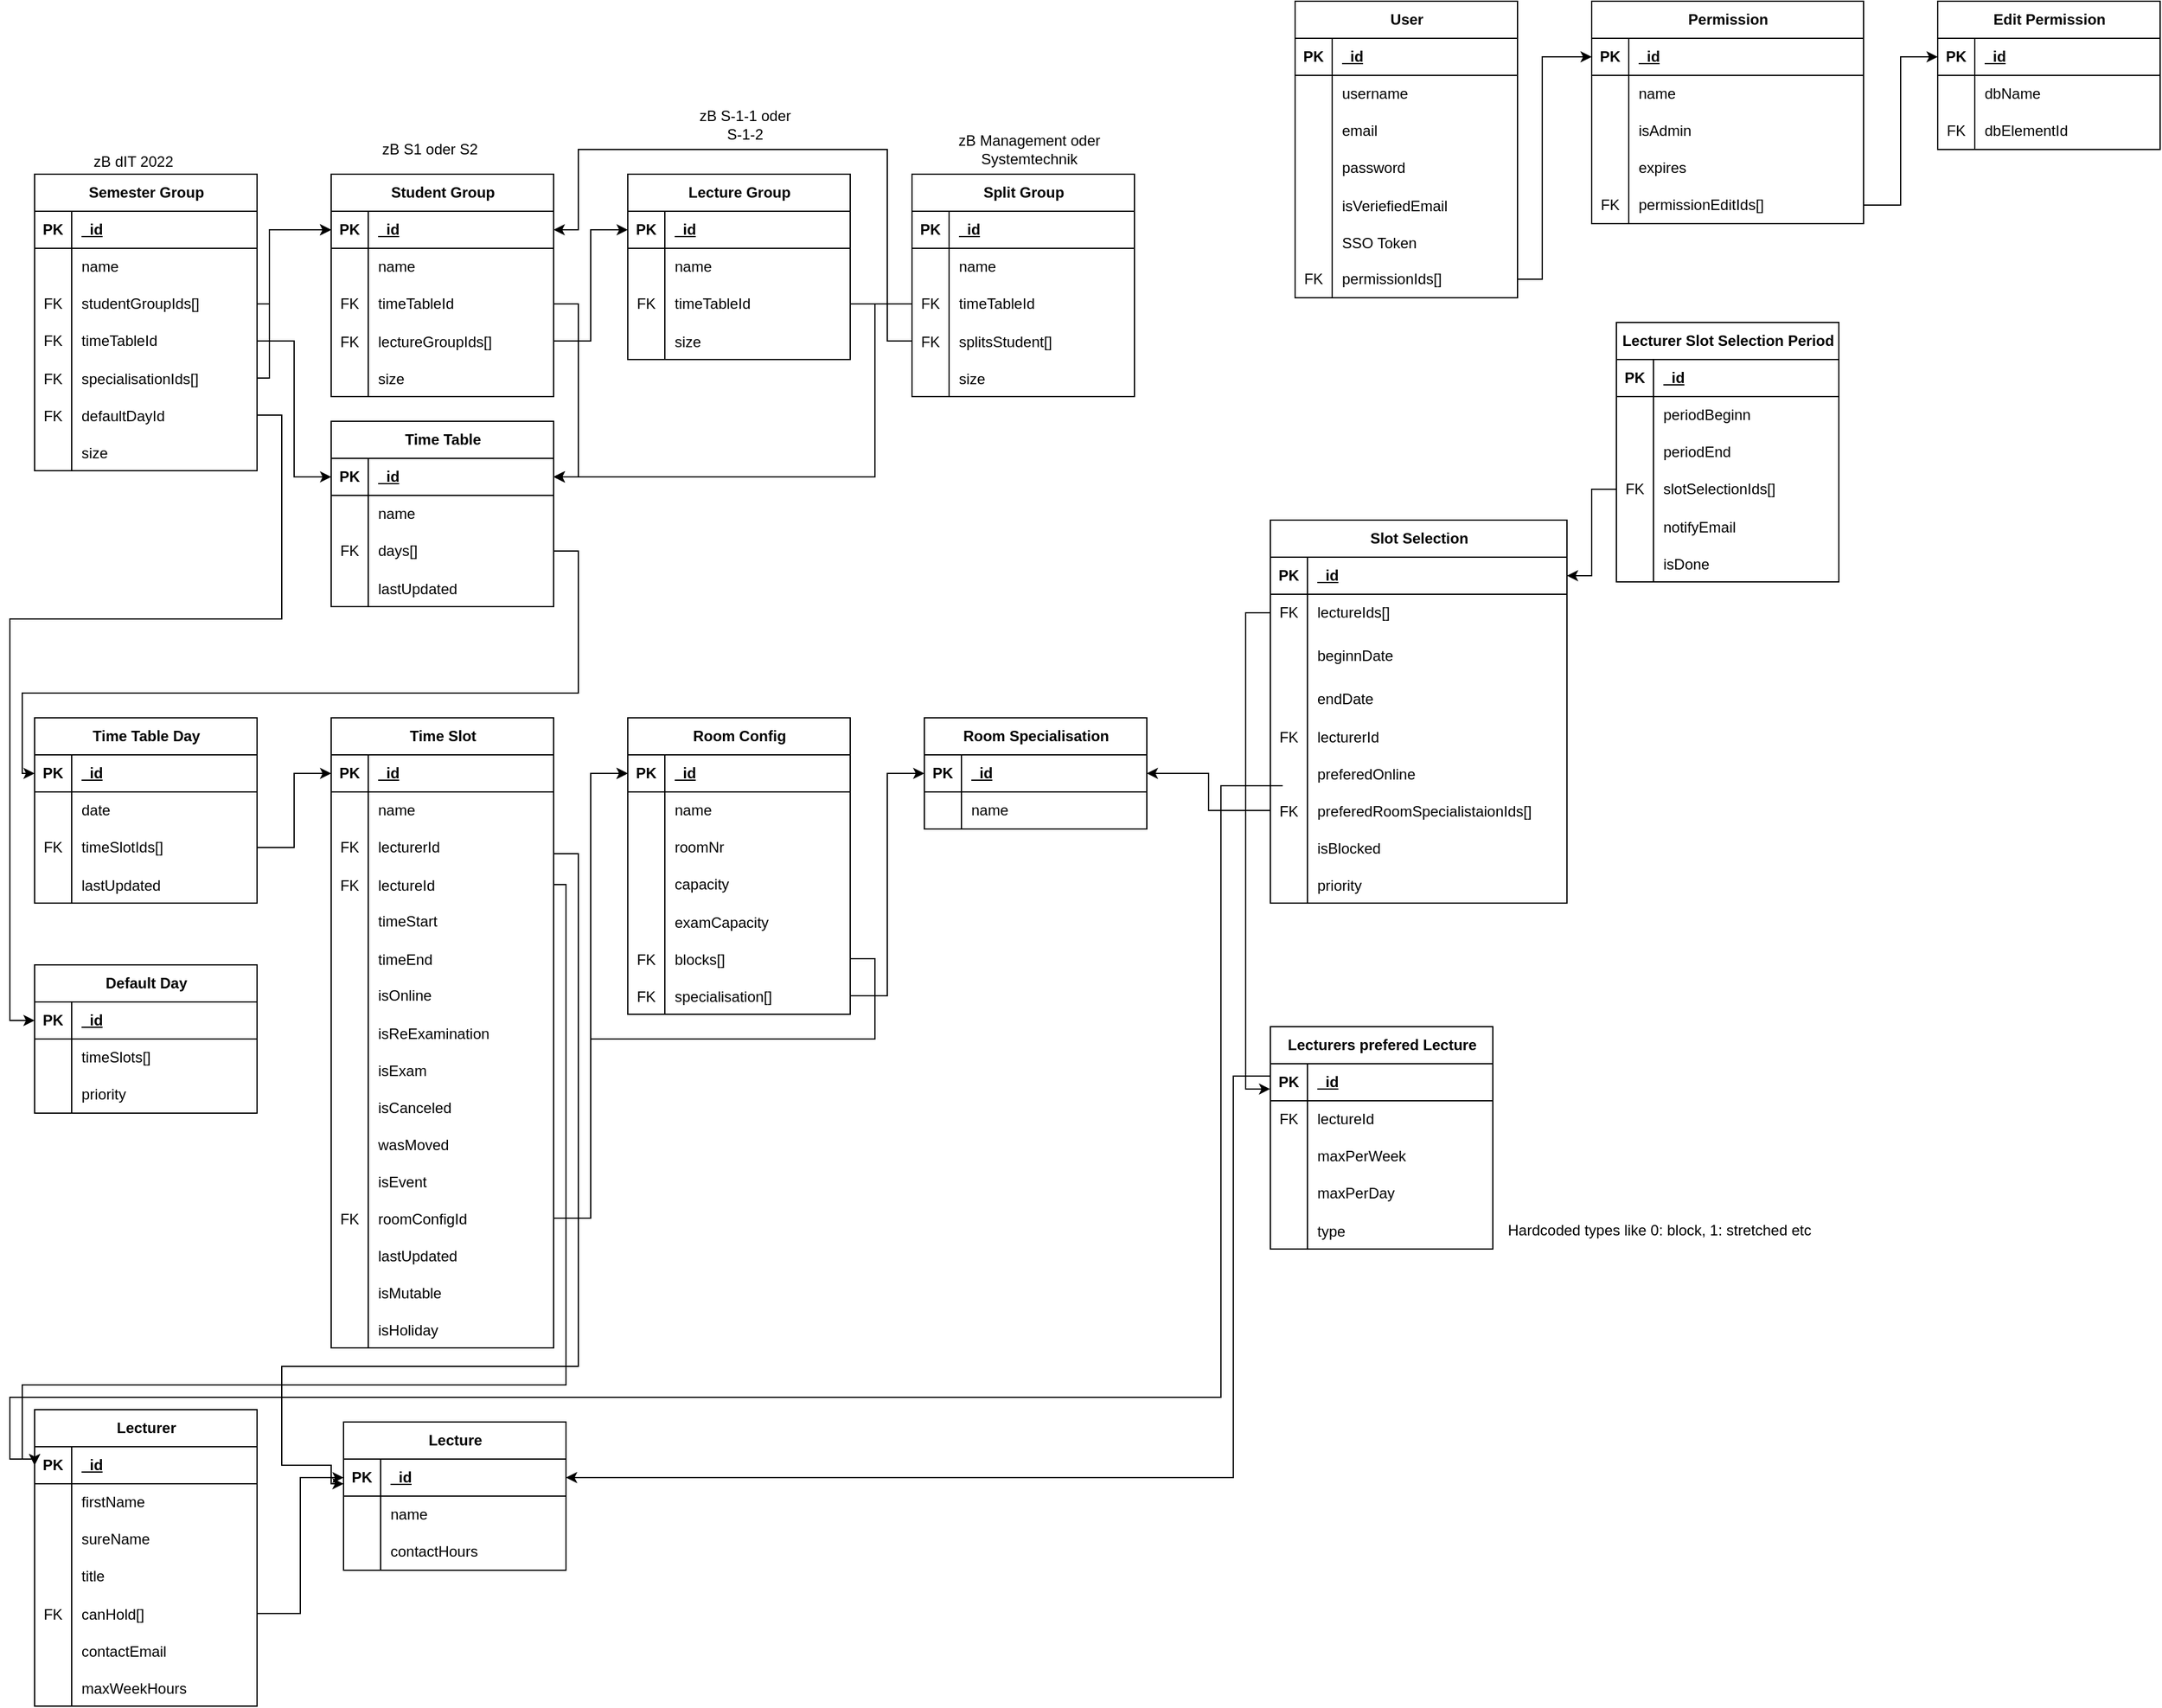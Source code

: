 <mxfile version="24.3.1" type="device">
  <diagram name="Page-1" id="e56a1550-8fbb-45ad-956c-1786394a9013">
    <mxGraphModel dx="1434" dy="746" grid="1" gridSize="10" guides="1" tooltips="1" connect="1" arrows="1" fold="1" page="1" pageScale="1" pageWidth="1100" pageHeight="850" background="none" math="0" shadow="0">
      <root>
        <mxCell id="0" />
        <mxCell id="1" parent="0" />
        <mxCell id="BG4p45r799uQF4g2CXlq-3" value="Semester Group" style="shape=table;startSize=30;container=1;collapsible=1;childLayout=tableLayout;fixedRows=1;rowLines=0;fontStyle=1;align=center;resizeLast=1;html=1;" parent="1" vertex="1">
          <mxGeometry x="40" y="160" width="180" height="240" as="geometry" />
        </mxCell>
        <mxCell id="BG4p45r799uQF4g2CXlq-4" value="" style="shape=tableRow;horizontal=0;startSize=0;swimlaneHead=0;swimlaneBody=0;fillColor=none;collapsible=0;dropTarget=0;points=[[0,0.5],[1,0.5]];portConstraint=eastwest;top=0;left=0;right=0;bottom=1;" parent="BG4p45r799uQF4g2CXlq-3" vertex="1">
          <mxGeometry y="30" width="180" height="30" as="geometry" />
        </mxCell>
        <mxCell id="BG4p45r799uQF4g2CXlq-5" value="PK" style="shape=partialRectangle;connectable=0;fillColor=none;top=0;left=0;bottom=0;right=0;fontStyle=1;overflow=hidden;whiteSpace=wrap;html=1;" parent="BG4p45r799uQF4g2CXlq-4" vertex="1">
          <mxGeometry width="30" height="30" as="geometry">
            <mxRectangle width="30" height="30" as="alternateBounds" />
          </mxGeometry>
        </mxCell>
        <mxCell id="BG4p45r799uQF4g2CXlq-6" value="_id" style="shape=partialRectangle;connectable=0;fillColor=none;top=0;left=0;bottom=0;right=0;align=left;spacingLeft=6;fontStyle=5;overflow=hidden;whiteSpace=wrap;html=1;" parent="BG4p45r799uQF4g2CXlq-4" vertex="1">
          <mxGeometry x="30" width="150" height="30" as="geometry">
            <mxRectangle width="150" height="30" as="alternateBounds" />
          </mxGeometry>
        </mxCell>
        <mxCell id="BG4p45r799uQF4g2CXlq-7" value="" style="shape=tableRow;horizontal=0;startSize=0;swimlaneHead=0;swimlaneBody=0;fillColor=none;collapsible=0;dropTarget=0;points=[[0,0.5],[1,0.5]];portConstraint=eastwest;top=0;left=0;right=0;bottom=0;" parent="BG4p45r799uQF4g2CXlq-3" vertex="1">
          <mxGeometry y="60" width="180" height="30" as="geometry" />
        </mxCell>
        <mxCell id="BG4p45r799uQF4g2CXlq-8" value="" style="shape=partialRectangle;connectable=0;fillColor=none;top=0;left=0;bottom=0;right=0;editable=1;overflow=hidden;whiteSpace=wrap;html=1;" parent="BG4p45r799uQF4g2CXlq-7" vertex="1">
          <mxGeometry width="30" height="30" as="geometry">
            <mxRectangle width="30" height="30" as="alternateBounds" />
          </mxGeometry>
        </mxCell>
        <mxCell id="BG4p45r799uQF4g2CXlq-9" value="name" style="shape=partialRectangle;connectable=0;fillColor=none;top=0;left=0;bottom=0;right=0;align=left;spacingLeft=6;overflow=hidden;whiteSpace=wrap;html=1;" parent="BG4p45r799uQF4g2CXlq-7" vertex="1">
          <mxGeometry x="30" width="150" height="30" as="geometry">
            <mxRectangle width="150" height="30" as="alternateBounds" />
          </mxGeometry>
        </mxCell>
        <mxCell id="BG4p45r799uQF4g2CXlq-10" value="" style="shape=tableRow;horizontal=0;startSize=0;swimlaneHead=0;swimlaneBody=0;fillColor=none;collapsible=0;dropTarget=0;points=[[0,0.5],[1,0.5]];portConstraint=eastwest;top=0;left=0;right=0;bottom=0;" parent="BG4p45r799uQF4g2CXlq-3" vertex="1">
          <mxGeometry y="90" width="180" height="30" as="geometry" />
        </mxCell>
        <mxCell id="BG4p45r799uQF4g2CXlq-11" value="FK" style="shape=partialRectangle;connectable=0;fillColor=none;top=0;left=0;bottom=0;right=0;editable=1;overflow=hidden;whiteSpace=wrap;html=1;" parent="BG4p45r799uQF4g2CXlq-10" vertex="1">
          <mxGeometry width="30" height="30" as="geometry">
            <mxRectangle width="30" height="30" as="alternateBounds" />
          </mxGeometry>
        </mxCell>
        <mxCell id="BG4p45r799uQF4g2CXlq-12" value="studentGroupIds[]" style="shape=partialRectangle;connectable=0;fillColor=none;top=0;left=0;bottom=0;right=0;align=left;spacingLeft=6;overflow=hidden;whiteSpace=wrap;html=1;" parent="BG4p45r799uQF4g2CXlq-10" vertex="1">
          <mxGeometry x="30" width="150" height="30" as="geometry">
            <mxRectangle width="150" height="30" as="alternateBounds" />
          </mxGeometry>
        </mxCell>
        <mxCell id="BG4p45r799uQF4g2CXlq-13" value="" style="shape=tableRow;horizontal=0;startSize=0;swimlaneHead=0;swimlaneBody=0;fillColor=none;collapsible=0;dropTarget=0;points=[[0,0.5],[1,0.5]];portConstraint=eastwest;top=0;left=0;right=0;bottom=0;" parent="BG4p45r799uQF4g2CXlq-3" vertex="1">
          <mxGeometry y="120" width="180" height="30" as="geometry" />
        </mxCell>
        <mxCell id="BG4p45r799uQF4g2CXlq-14" value="FK" style="shape=partialRectangle;connectable=0;fillColor=none;top=0;left=0;bottom=0;right=0;editable=1;overflow=hidden;whiteSpace=wrap;html=1;" parent="BG4p45r799uQF4g2CXlq-13" vertex="1">
          <mxGeometry width="30" height="30" as="geometry">
            <mxRectangle width="30" height="30" as="alternateBounds" />
          </mxGeometry>
        </mxCell>
        <mxCell id="BG4p45r799uQF4g2CXlq-15" value="timeTableId" style="shape=partialRectangle;connectable=0;fillColor=none;top=0;left=0;bottom=0;right=0;align=left;spacingLeft=6;overflow=hidden;whiteSpace=wrap;html=1;" parent="BG4p45r799uQF4g2CXlq-13" vertex="1">
          <mxGeometry x="30" width="150" height="30" as="geometry">
            <mxRectangle width="150" height="30" as="alternateBounds" />
          </mxGeometry>
        </mxCell>
        <mxCell id="BG4p45r799uQF4g2CXlq-33" value="" style="shape=tableRow;horizontal=0;startSize=0;swimlaneHead=0;swimlaneBody=0;fillColor=none;collapsible=0;dropTarget=0;points=[[0,0.5],[1,0.5]];portConstraint=eastwest;top=0;left=0;right=0;bottom=0;" parent="BG4p45r799uQF4g2CXlq-3" vertex="1">
          <mxGeometry y="150" width="180" height="30" as="geometry" />
        </mxCell>
        <mxCell id="BG4p45r799uQF4g2CXlq-34" value="FK" style="shape=partialRectangle;connectable=0;fillColor=none;top=0;left=0;bottom=0;right=0;editable=1;overflow=hidden;" parent="BG4p45r799uQF4g2CXlq-33" vertex="1">
          <mxGeometry width="30" height="30" as="geometry">
            <mxRectangle width="30" height="30" as="alternateBounds" />
          </mxGeometry>
        </mxCell>
        <mxCell id="BG4p45r799uQF4g2CXlq-35" value="specialisationIds[]" style="shape=partialRectangle;connectable=0;fillColor=none;top=0;left=0;bottom=0;right=0;align=left;spacingLeft=6;overflow=hidden;" parent="BG4p45r799uQF4g2CXlq-33" vertex="1">
          <mxGeometry x="30" width="150" height="30" as="geometry">
            <mxRectangle width="150" height="30" as="alternateBounds" />
          </mxGeometry>
        </mxCell>
        <mxCell id="sNh4kQ6IJF7AH91-3iH6-73" value="" style="shape=tableRow;horizontal=0;startSize=0;swimlaneHead=0;swimlaneBody=0;fillColor=none;collapsible=0;dropTarget=0;points=[[0,0.5],[1,0.5]];portConstraint=eastwest;top=0;left=0;right=0;bottom=0;" parent="BG4p45r799uQF4g2CXlq-3" vertex="1">
          <mxGeometry y="180" width="180" height="30" as="geometry" />
        </mxCell>
        <mxCell id="sNh4kQ6IJF7AH91-3iH6-74" value="FK" style="shape=partialRectangle;connectable=0;fillColor=none;top=0;left=0;bottom=0;right=0;editable=1;overflow=hidden;" parent="sNh4kQ6IJF7AH91-3iH6-73" vertex="1">
          <mxGeometry width="30" height="30" as="geometry">
            <mxRectangle width="30" height="30" as="alternateBounds" />
          </mxGeometry>
        </mxCell>
        <mxCell id="sNh4kQ6IJF7AH91-3iH6-75" value="defaultDayId" style="shape=partialRectangle;connectable=0;fillColor=none;top=0;left=0;bottom=0;right=0;align=left;spacingLeft=6;overflow=hidden;" parent="sNh4kQ6IJF7AH91-3iH6-73" vertex="1">
          <mxGeometry x="30" width="150" height="30" as="geometry">
            <mxRectangle width="150" height="30" as="alternateBounds" />
          </mxGeometry>
        </mxCell>
        <mxCell id="9NVvjDrtDJYXtIb5AMvQ-1" value="" style="shape=tableRow;horizontal=0;startSize=0;swimlaneHead=0;swimlaneBody=0;fillColor=none;collapsible=0;dropTarget=0;points=[[0,0.5],[1,0.5]];portConstraint=eastwest;top=0;left=0;right=0;bottom=0;" parent="BG4p45r799uQF4g2CXlq-3" vertex="1">
          <mxGeometry y="210" width="180" height="30" as="geometry" />
        </mxCell>
        <mxCell id="9NVvjDrtDJYXtIb5AMvQ-2" value="" style="shape=partialRectangle;connectable=0;fillColor=none;top=0;left=0;bottom=0;right=0;editable=1;overflow=hidden;" parent="9NVvjDrtDJYXtIb5AMvQ-1" vertex="1">
          <mxGeometry width="30" height="30" as="geometry">
            <mxRectangle width="30" height="30" as="alternateBounds" />
          </mxGeometry>
        </mxCell>
        <mxCell id="9NVvjDrtDJYXtIb5AMvQ-3" value="size" style="shape=partialRectangle;connectable=0;fillColor=none;top=0;left=0;bottom=0;right=0;align=left;spacingLeft=6;overflow=hidden;" parent="9NVvjDrtDJYXtIb5AMvQ-1" vertex="1">
          <mxGeometry x="30" width="150" height="30" as="geometry">
            <mxRectangle width="150" height="30" as="alternateBounds" />
          </mxGeometry>
        </mxCell>
        <mxCell id="BG4p45r799uQF4g2CXlq-16" value="Student Group" style="shape=table;startSize=30;container=1;collapsible=1;childLayout=tableLayout;fixedRows=1;rowLines=0;fontStyle=1;align=center;resizeLast=1;html=1;" parent="1" vertex="1">
          <mxGeometry x="280" y="160" width="180" height="180" as="geometry" />
        </mxCell>
        <mxCell id="BG4p45r799uQF4g2CXlq-17" value="" style="shape=tableRow;horizontal=0;startSize=0;swimlaneHead=0;swimlaneBody=0;fillColor=none;collapsible=0;dropTarget=0;points=[[0,0.5],[1,0.5]];portConstraint=eastwest;top=0;left=0;right=0;bottom=1;" parent="BG4p45r799uQF4g2CXlq-16" vertex="1">
          <mxGeometry y="30" width="180" height="30" as="geometry" />
        </mxCell>
        <mxCell id="BG4p45r799uQF4g2CXlq-18" value="PK" style="shape=partialRectangle;connectable=0;fillColor=none;top=0;left=0;bottom=0;right=0;fontStyle=1;overflow=hidden;whiteSpace=wrap;html=1;" parent="BG4p45r799uQF4g2CXlq-17" vertex="1">
          <mxGeometry width="30" height="30" as="geometry">
            <mxRectangle width="30" height="30" as="alternateBounds" />
          </mxGeometry>
        </mxCell>
        <mxCell id="BG4p45r799uQF4g2CXlq-19" value="_id" style="shape=partialRectangle;connectable=0;fillColor=none;top=0;left=0;bottom=0;right=0;align=left;spacingLeft=6;fontStyle=5;overflow=hidden;whiteSpace=wrap;html=1;" parent="BG4p45r799uQF4g2CXlq-17" vertex="1">
          <mxGeometry x="30" width="150" height="30" as="geometry">
            <mxRectangle width="150" height="30" as="alternateBounds" />
          </mxGeometry>
        </mxCell>
        <mxCell id="BG4p45r799uQF4g2CXlq-20" value="" style="shape=tableRow;horizontal=0;startSize=0;swimlaneHead=0;swimlaneBody=0;fillColor=none;collapsible=0;dropTarget=0;points=[[0,0.5],[1,0.5]];portConstraint=eastwest;top=0;left=0;right=0;bottom=0;" parent="BG4p45r799uQF4g2CXlq-16" vertex="1">
          <mxGeometry y="60" width="180" height="30" as="geometry" />
        </mxCell>
        <mxCell id="BG4p45r799uQF4g2CXlq-21" value="" style="shape=partialRectangle;connectable=0;fillColor=none;top=0;left=0;bottom=0;right=0;editable=1;overflow=hidden;whiteSpace=wrap;html=1;" parent="BG4p45r799uQF4g2CXlq-20" vertex="1">
          <mxGeometry width="30" height="30" as="geometry">
            <mxRectangle width="30" height="30" as="alternateBounds" />
          </mxGeometry>
        </mxCell>
        <mxCell id="BG4p45r799uQF4g2CXlq-22" value="name" style="shape=partialRectangle;connectable=0;fillColor=none;top=0;left=0;bottom=0;right=0;align=left;spacingLeft=6;overflow=hidden;whiteSpace=wrap;html=1;" parent="BG4p45r799uQF4g2CXlq-20" vertex="1">
          <mxGeometry x="30" width="150" height="30" as="geometry">
            <mxRectangle width="150" height="30" as="alternateBounds" />
          </mxGeometry>
        </mxCell>
        <mxCell id="BG4p45r799uQF4g2CXlq-23" value="" style="shape=tableRow;horizontal=0;startSize=0;swimlaneHead=0;swimlaneBody=0;fillColor=none;collapsible=0;dropTarget=0;points=[[0,0.5],[1,0.5]];portConstraint=eastwest;top=0;left=0;right=0;bottom=0;" parent="BG4p45r799uQF4g2CXlq-16" vertex="1">
          <mxGeometry y="90" width="180" height="30" as="geometry" />
        </mxCell>
        <mxCell id="BG4p45r799uQF4g2CXlq-24" value="FK" style="shape=partialRectangle;connectable=0;fillColor=none;top=0;left=0;bottom=0;right=0;editable=1;overflow=hidden;whiteSpace=wrap;html=1;" parent="BG4p45r799uQF4g2CXlq-23" vertex="1">
          <mxGeometry width="30" height="30" as="geometry">
            <mxRectangle width="30" height="30" as="alternateBounds" />
          </mxGeometry>
        </mxCell>
        <mxCell id="BG4p45r799uQF4g2CXlq-25" value="timeTableId" style="shape=partialRectangle;connectable=0;fillColor=none;top=0;left=0;bottom=0;right=0;align=left;spacingLeft=6;overflow=hidden;whiteSpace=wrap;html=1;" parent="BG4p45r799uQF4g2CXlq-23" vertex="1">
          <mxGeometry x="30" width="150" height="30" as="geometry">
            <mxRectangle width="150" height="30" as="alternateBounds" />
          </mxGeometry>
        </mxCell>
        <mxCell id="BG4p45r799uQF4g2CXlq-36" value="" style="shape=tableRow;horizontal=0;startSize=0;swimlaneHead=0;swimlaneBody=0;fillColor=none;collapsible=0;dropTarget=0;points=[[0,0.5],[1,0.5]];portConstraint=eastwest;top=0;left=0;right=0;bottom=0;" parent="BG4p45r799uQF4g2CXlq-16" vertex="1">
          <mxGeometry y="120" width="180" height="30" as="geometry" />
        </mxCell>
        <mxCell id="BG4p45r799uQF4g2CXlq-37" value="FK" style="shape=partialRectangle;connectable=0;fillColor=none;top=0;left=0;bottom=0;right=0;editable=1;overflow=hidden;" parent="BG4p45r799uQF4g2CXlq-36" vertex="1">
          <mxGeometry width="30" height="30" as="geometry">
            <mxRectangle width="30" height="30" as="alternateBounds" />
          </mxGeometry>
        </mxCell>
        <mxCell id="BG4p45r799uQF4g2CXlq-38" value="lectureGroupIds[]" style="shape=partialRectangle;connectable=0;fillColor=none;top=0;left=0;bottom=0;right=0;align=left;spacingLeft=6;overflow=hidden;" parent="BG4p45r799uQF4g2CXlq-36" vertex="1">
          <mxGeometry x="30" width="150" height="30" as="geometry">
            <mxRectangle width="150" height="30" as="alternateBounds" />
          </mxGeometry>
        </mxCell>
        <mxCell id="9NVvjDrtDJYXtIb5AMvQ-4" value="" style="shape=tableRow;horizontal=0;startSize=0;swimlaneHead=0;swimlaneBody=0;fillColor=none;collapsible=0;dropTarget=0;points=[[0,0.5],[1,0.5]];portConstraint=eastwest;top=0;left=0;right=0;bottom=0;" parent="BG4p45r799uQF4g2CXlq-16" vertex="1">
          <mxGeometry y="150" width="180" height="30" as="geometry" />
        </mxCell>
        <mxCell id="9NVvjDrtDJYXtIb5AMvQ-5" value="" style="shape=partialRectangle;connectable=0;fillColor=none;top=0;left=0;bottom=0;right=0;editable=1;overflow=hidden;" parent="9NVvjDrtDJYXtIb5AMvQ-4" vertex="1">
          <mxGeometry width="30" height="30" as="geometry">
            <mxRectangle width="30" height="30" as="alternateBounds" />
          </mxGeometry>
        </mxCell>
        <mxCell id="9NVvjDrtDJYXtIb5AMvQ-6" value="size" style="shape=partialRectangle;connectable=0;fillColor=none;top=0;left=0;bottom=0;right=0;align=left;spacingLeft=6;overflow=hidden;" parent="9NVvjDrtDJYXtIb5AMvQ-4" vertex="1">
          <mxGeometry x="30" width="150" height="30" as="geometry">
            <mxRectangle width="150" height="30" as="alternateBounds" />
          </mxGeometry>
        </mxCell>
        <mxCell id="BG4p45r799uQF4g2CXlq-39" value="Lecture Group" style="shape=table;startSize=30;container=1;collapsible=1;childLayout=tableLayout;fixedRows=1;rowLines=0;fontStyle=1;align=center;resizeLast=1;html=1;" parent="1" vertex="1">
          <mxGeometry x="520" y="160" width="180" height="150" as="geometry" />
        </mxCell>
        <mxCell id="BG4p45r799uQF4g2CXlq-40" value="" style="shape=tableRow;horizontal=0;startSize=0;swimlaneHead=0;swimlaneBody=0;fillColor=none;collapsible=0;dropTarget=0;points=[[0,0.5],[1,0.5]];portConstraint=eastwest;top=0;left=0;right=0;bottom=1;" parent="BG4p45r799uQF4g2CXlq-39" vertex="1">
          <mxGeometry y="30" width="180" height="30" as="geometry" />
        </mxCell>
        <mxCell id="BG4p45r799uQF4g2CXlq-41" value="PK" style="shape=partialRectangle;connectable=0;fillColor=none;top=0;left=0;bottom=0;right=0;fontStyle=1;overflow=hidden;whiteSpace=wrap;html=1;" parent="BG4p45r799uQF4g2CXlq-40" vertex="1">
          <mxGeometry width="30" height="30" as="geometry">
            <mxRectangle width="30" height="30" as="alternateBounds" />
          </mxGeometry>
        </mxCell>
        <mxCell id="BG4p45r799uQF4g2CXlq-42" value="_id" style="shape=partialRectangle;connectable=0;fillColor=none;top=0;left=0;bottom=0;right=0;align=left;spacingLeft=6;fontStyle=5;overflow=hidden;whiteSpace=wrap;html=1;" parent="BG4p45r799uQF4g2CXlq-40" vertex="1">
          <mxGeometry x="30" width="150" height="30" as="geometry">
            <mxRectangle width="150" height="30" as="alternateBounds" />
          </mxGeometry>
        </mxCell>
        <mxCell id="BG4p45r799uQF4g2CXlq-43" value="" style="shape=tableRow;horizontal=0;startSize=0;swimlaneHead=0;swimlaneBody=0;fillColor=none;collapsible=0;dropTarget=0;points=[[0,0.5],[1,0.5]];portConstraint=eastwest;top=0;left=0;right=0;bottom=0;" parent="BG4p45r799uQF4g2CXlq-39" vertex="1">
          <mxGeometry y="60" width="180" height="30" as="geometry" />
        </mxCell>
        <mxCell id="BG4p45r799uQF4g2CXlq-44" value="" style="shape=partialRectangle;connectable=0;fillColor=none;top=0;left=0;bottom=0;right=0;editable=1;overflow=hidden;whiteSpace=wrap;html=1;" parent="BG4p45r799uQF4g2CXlq-43" vertex="1">
          <mxGeometry width="30" height="30" as="geometry">
            <mxRectangle width="30" height="30" as="alternateBounds" />
          </mxGeometry>
        </mxCell>
        <mxCell id="BG4p45r799uQF4g2CXlq-45" value="name" style="shape=partialRectangle;connectable=0;fillColor=none;top=0;left=0;bottom=0;right=0;align=left;spacingLeft=6;overflow=hidden;whiteSpace=wrap;html=1;" parent="BG4p45r799uQF4g2CXlq-43" vertex="1">
          <mxGeometry x="30" width="150" height="30" as="geometry">
            <mxRectangle width="150" height="30" as="alternateBounds" />
          </mxGeometry>
        </mxCell>
        <mxCell id="BG4p45r799uQF4g2CXlq-46" value="" style="shape=tableRow;horizontal=0;startSize=0;swimlaneHead=0;swimlaneBody=0;fillColor=none;collapsible=0;dropTarget=0;points=[[0,0.5],[1,0.5]];portConstraint=eastwest;top=0;left=0;right=0;bottom=0;" parent="BG4p45r799uQF4g2CXlq-39" vertex="1">
          <mxGeometry y="90" width="180" height="30" as="geometry" />
        </mxCell>
        <mxCell id="BG4p45r799uQF4g2CXlq-47" value="FK" style="shape=partialRectangle;connectable=0;fillColor=none;top=0;left=0;bottom=0;right=0;editable=1;overflow=hidden;whiteSpace=wrap;html=1;" parent="BG4p45r799uQF4g2CXlq-46" vertex="1">
          <mxGeometry width="30" height="30" as="geometry">
            <mxRectangle width="30" height="30" as="alternateBounds" />
          </mxGeometry>
        </mxCell>
        <mxCell id="BG4p45r799uQF4g2CXlq-48" value="timeTableId" style="shape=partialRectangle;connectable=0;fillColor=none;top=0;left=0;bottom=0;right=0;align=left;spacingLeft=6;overflow=hidden;whiteSpace=wrap;html=1;" parent="BG4p45r799uQF4g2CXlq-46" vertex="1">
          <mxGeometry x="30" width="150" height="30" as="geometry">
            <mxRectangle width="150" height="30" as="alternateBounds" />
          </mxGeometry>
        </mxCell>
        <mxCell id="9NVvjDrtDJYXtIb5AMvQ-7" value="" style="shape=tableRow;horizontal=0;startSize=0;swimlaneHead=0;swimlaneBody=0;fillColor=none;collapsible=0;dropTarget=0;points=[[0,0.5],[1,0.5]];portConstraint=eastwest;top=0;left=0;right=0;bottom=0;" parent="BG4p45r799uQF4g2CXlq-39" vertex="1">
          <mxGeometry y="120" width="180" height="30" as="geometry" />
        </mxCell>
        <mxCell id="9NVvjDrtDJYXtIb5AMvQ-8" value="" style="shape=partialRectangle;connectable=0;fillColor=none;top=0;left=0;bottom=0;right=0;editable=1;overflow=hidden;" parent="9NVvjDrtDJYXtIb5AMvQ-7" vertex="1">
          <mxGeometry width="30" height="30" as="geometry">
            <mxRectangle width="30" height="30" as="alternateBounds" />
          </mxGeometry>
        </mxCell>
        <mxCell id="9NVvjDrtDJYXtIb5AMvQ-9" value="size" style="shape=partialRectangle;connectable=0;fillColor=none;top=0;left=0;bottom=0;right=0;align=left;spacingLeft=6;overflow=hidden;" parent="9NVvjDrtDJYXtIb5AMvQ-7" vertex="1">
          <mxGeometry x="30" width="150" height="30" as="geometry">
            <mxRectangle width="150" height="30" as="alternateBounds" />
          </mxGeometry>
        </mxCell>
        <mxCell id="BG4p45r799uQF4g2CXlq-52" style="edgeStyle=orthogonalEdgeStyle;rounded=0;orthogonalLoop=1;jettySize=auto;html=1;exitX=1;exitY=0.5;exitDx=0;exitDy=0;entryX=0;entryY=0.5;entryDx=0;entryDy=0;" parent="1" source="BG4p45r799uQF4g2CXlq-36" target="BG4p45r799uQF4g2CXlq-40" edge="1">
          <mxGeometry relative="1" as="geometry" />
        </mxCell>
        <mxCell id="BG4p45r799uQF4g2CXlq-53" style="edgeStyle=orthogonalEdgeStyle;rounded=0;orthogonalLoop=1;jettySize=auto;html=1;exitX=1;exitY=0.5;exitDx=0;exitDy=0;entryX=0;entryY=0.5;entryDx=0;entryDy=0;" parent="1" source="BG4p45r799uQF4g2CXlq-10" target="BG4p45r799uQF4g2CXlq-17" edge="1">
          <mxGeometry relative="1" as="geometry">
            <Array as="points">
              <mxPoint x="230" y="265" />
              <mxPoint x="230" y="205" />
            </Array>
          </mxGeometry>
        </mxCell>
        <mxCell id="BG4p45r799uQF4g2CXlq-148" style="edgeStyle=orthogonalEdgeStyle;rounded=0;orthogonalLoop=1;jettySize=auto;html=1;exitX=1;exitY=0.5;exitDx=0;exitDy=0;entryX=0;entryY=0.5;entryDx=0;entryDy=0;" parent="1" source="BG4p45r799uQF4g2CXlq-142" target="BG4p45r799uQF4g2CXlq-100" edge="1">
          <mxGeometry relative="1" as="geometry">
            <Array as="points">
              <mxPoint x="720" y="795" />
              <mxPoint x="720" y="860" />
              <mxPoint x="490" y="860" />
              <mxPoint x="490" y="645" />
            </Array>
          </mxGeometry>
        </mxCell>
        <mxCell id="BG4p45r799uQF4g2CXlq-55" value="Time Table" style="shape=table;startSize=30;container=1;collapsible=1;childLayout=tableLayout;fixedRows=1;rowLines=0;fontStyle=1;align=center;resizeLast=1;html=1;" parent="1" vertex="1">
          <mxGeometry x="280" y="360" width="180" height="150" as="geometry" />
        </mxCell>
        <mxCell id="BG4p45r799uQF4g2CXlq-56" value="" style="shape=tableRow;horizontal=0;startSize=0;swimlaneHead=0;swimlaneBody=0;fillColor=none;collapsible=0;dropTarget=0;points=[[0,0.5],[1,0.5]];portConstraint=eastwest;top=0;left=0;right=0;bottom=1;" parent="BG4p45r799uQF4g2CXlq-55" vertex="1">
          <mxGeometry y="30" width="180" height="30" as="geometry" />
        </mxCell>
        <mxCell id="BG4p45r799uQF4g2CXlq-57" value="PK" style="shape=partialRectangle;connectable=0;fillColor=none;top=0;left=0;bottom=0;right=0;fontStyle=1;overflow=hidden;whiteSpace=wrap;html=1;" parent="BG4p45r799uQF4g2CXlq-56" vertex="1">
          <mxGeometry width="30" height="30" as="geometry">
            <mxRectangle width="30" height="30" as="alternateBounds" />
          </mxGeometry>
        </mxCell>
        <mxCell id="BG4p45r799uQF4g2CXlq-58" value="_id" style="shape=partialRectangle;connectable=0;fillColor=none;top=0;left=0;bottom=0;right=0;align=left;spacingLeft=6;fontStyle=5;overflow=hidden;whiteSpace=wrap;html=1;" parent="BG4p45r799uQF4g2CXlq-56" vertex="1">
          <mxGeometry x="30" width="150" height="30" as="geometry">
            <mxRectangle width="150" height="30" as="alternateBounds" />
          </mxGeometry>
        </mxCell>
        <mxCell id="BG4p45r799uQF4g2CXlq-59" value="" style="shape=tableRow;horizontal=0;startSize=0;swimlaneHead=0;swimlaneBody=0;fillColor=none;collapsible=0;dropTarget=0;points=[[0,0.5],[1,0.5]];portConstraint=eastwest;top=0;left=0;right=0;bottom=0;" parent="BG4p45r799uQF4g2CXlq-55" vertex="1">
          <mxGeometry y="60" width="180" height="30" as="geometry" />
        </mxCell>
        <mxCell id="BG4p45r799uQF4g2CXlq-60" value="" style="shape=partialRectangle;connectable=0;fillColor=none;top=0;left=0;bottom=0;right=0;editable=1;overflow=hidden;whiteSpace=wrap;html=1;" parent="BG4p45r799uQF4g2CXlq-59" vertex="1">
          <mxGeometry width="30" height="30" as="geometry">
            <mxRectangle width="30" height="30" as="alternateBounds" />
          </mxGeometry>
        </mxCell>
        <mxCell id="BG4p45r799uQF4g2CXlq-61" value="name" style="shape=partialRectangle;connectable=0;fillColor=none;top=0;left=0;bottom=0;right=0;align=left;spacingLeft=6;overflow=hidden;whiteSpace=wrap;html=1;" parent="BG4p45r799uQF4g2CXlq-59" vertex="1">
          <mxGeometry x="30" width="150" height="30" as="geometry">
            <mxRectangle width="150" height="30" as="alternateBounds" />
          </mxGeometry>
        </mxCell>
        <mxCell id="BG4p45r799uQF4g2CXlq-62" value="" style="shape=tableRow;horizontal=0;startSize=0;swimlaneHead=0;swimlaneBody=0;fillColor=none;collapsible=0;dropTarget=0;points=[[0,0.5],[1,0.5]];portConstraint=eastwest;top=0;left=0;right=0;bottom=0;" parent="BG4p45r799uQF4g2CXlq-55" vertex="1">
          <mxGeometry y="90" width="180" height="30" as="geometry" />
        </mxCell>
        <mxCell id="BG4p45r799uQF4g2CXlq-63" value="FK" style="shape=partialRectangle;connectable=0;fillColor=none;top=0;left=0;bottom=0;right=0;editable=1;overflow=hidden;whiteSpace=wrap;html=1;" parent="BG4p45r799uQF4g2CXlq-62" vertex="1">
          <mxGeometry width="30" height="30" as="geometry">
            <mxRectangle width="30" height="30" as="alternateBounds" />
          </mxGeometry>
        </mxCell>
        <mxCell id="BG4p45r799uQF4g2CXlq-64" value="days[]" style="shape=partialRectangle;connectable=0;fillColor=none;top=0;left=0;bottom=0;right=0;align=left;spacingLeft=6;overflow=hidden;whiteSpace=wrap;html=1;" parent="BG4p45r799uQF4g2CXlq-62" vertex="1">
          <mxGeometry x="30" width="150" height="30" as="geometry">
            <mxRectangle width="150" height="30" as="alternateBounds" />
          </mxGeometry>
        </mxCell>
        <mxCell id="u2SFKw2E6aiaDybuDgSr-4" value="" style="shape=tableRow;horizontal=0;startSize=0;swimlaneHead=0;swimlaneBody=0;fillColor=none;collapsible=0;dropTarget=0;points=[[0,0.5],[1,0.5]];portConstraint=eastwest;top=0;left=0;right=0;bottom=0;" parent="BG4p45r799uQF4g2CXlq-55" vertex="1">
          <mxGeometry y="120" width="180" height="30" as="geometry" />
        </mxCell>
        <mxCell id="u2SFKw2E6aiaDybuDgSr-5" value="" style="shape=partialRectangle;connectable=0;fillColor=none;top=0;left=0;bottom=0;right=0;editable=1;overflow=hidden;" parent="u2SFKw2E6aiaDybuDgSr-4" vertex="1">
          <mxGeometry width="30" height="30" as="geometry">
            <mxRectangle width="30" height="30" as="alternateBounds" />
          </mxGeometry>
        </mxCell>
        <mxCell id="u2SFKw2E6aiaDybuDgSr-6" value="lastUpdated" style="shape=partialRectangle;connectable=0;fillColor=none;top=0;left=0;bottom=0;right=0;align=left;spacingLeft=6;overflow=hidden;" parent="u2SFKw2E6aiaDybuDgSr-4" vertex="1">
          <mxGeometry x="30" width="150" height="30" as="geometry">
            <mxRectangle width="150" height="30" as="alternateBounds" />
          </mxGeometry>
        </mxCell>
        <mxCell id="BG4p45r799uQF4g2CXlq-69" style="edgeStyle=orthogonalEdgeStyle;rounded=0;orthogonalLoop=1;jettySize=auto;html=1;exitX=1;exitY=0.5;exitDx=0;exitDy=0;entryX=1;entryY=0.5;entryDx=0;entryDy=0;" parent="1" source="BG4p45r799uQF4g2CXlq-23" target="BG4p45r799uQF4g2CXlq-56" edge="1">
          <mxGeometry relative="1" as="geometry">
            <mxPoint x="460" y="405" as="targetPoint" />
          </mxGeometry>
        </mxCell>
        <mxCell id="BG4p45r799uQF4g2CXlq-71" style="edgeStyle=orthogonalEdgeStyle;rounded=0;orthogonalLoop=1;jettySize=auto;html=1;exitX=1;exitY=0.5;exitDx=0;exitDy=0;entryX=1;entryY=0.5;entryDx=0;entryDy=0;" parent="1" source="BG4p45r799uQF4g2CXlq-46" target="BG4p45r799uQF4g2CXlq-56" edge="1">
          <mxGeometry relative="1" as="geometry">
            <mxPoint x="460" y="405" as="targetPoint" />
          </mxGeometry>
        </mxCell>
        <mxCell id="BG4p45r799uQF4g2CXlq-72" value="Time Table Day" style="shape=table;startSize=30;container=1;collapsible=1;childLayout=tableLayout;fixedRows=1;rowLines=0;fontStyle=1;align=center;resizeLast=1;html=1;" parent="1" vertex="1">
          <mxGeometry x="40" y="600" width="180" height="150" as="geometry" />
        </mxCell>
        <mxCell id="BG4p45r799uQF4g2CXlq-73" value="" style="shape=tableRow;horizontal=0;startSize=0;swimlaneHead=0;swimlaneBody=0;fillColor=none;collapsible=0;dropTarget=0;points=[[0,0.5],[1,0.5]];portConstraint=eastwest;top=0;left=0;right=0;bottom=1;" parent="BG4p45r799uQF4g2CXlq-72" vertex="1">
          <mxGeometry y="30" width="180" height="30" as="geometry" />
        </mxCell>
        <mxCell id="BG4p45r799uQF4g2CXlq-74" value="PK" style="shape=partialRectangle;connectable=0;fillColor=none;top=0;left=0;bottom=0;right=0;fontStyle=1;overflow=hidden;whiteSpace=wrap;html=1;" parent="BG4p45r799uQF4g2CXlq-73" vertex="1">
          <mxGeometry width="30" height="30" as="geometry">
            <mxRectangle width="30" height="30" as="alternateBounds" />
          </mxGeometry>
        </mxCell>
        <mxCell id="BG4p45r799uQF4g2CXlq-75" value="_id" style="shape=partialRectangle;connectable=0;fillColor=none;top=0;left=0;bottom=0;right=0;align=left;spacingLeft=6;fontStyle=5;overflow=hidden;whiteSpace=wrap;html=1;" parent="BG4p45r799uQF4g2CXlq-73" vertex="1">
          <mxGeometry x="30" width="150" height="30" as="geometry">
            <mxRectangle width="150" height="30" as="alternateBounds" />
          </mxGeometry>
        </mxCell>
        <mxCell id="BG4p45r799uQF4g2CXlq-76" value="" style="shape=tableRow;horizontal=0;startSize=0;swimlaneHead=0;swimlaneBody=0;fillColor=none;collapsible=0;dropTarget=0;points=[[0,0.5],[1,0.5]];portConstraint=eastwest;top=0;left=0;right=0;bottom=0;" parent="BG4p45r799uQF4g2CXlq-72" vertex="1">
          <mxGeometry y="60" width="180" height="30" as="geometry" />
        </mxCell>
        <mxCell id="BG4p45r799uQF4g2CXlq-77" value="" style="shape=partialRectangle;connectable=0;fillColor=none;top=0;left=0;bottom=0;right=0;editable=1;overflow=hidden;whiteSpace=wrap;html=1;" parent="BG4p45r799uQF4g2CXlq-76" vertex="1">
          <mxGeometry width="30" height="30" as="geometry">
            <mxRectangle width="30" height="30" as="alternateBounds" />
          </mxGeometry>
        </mxCell>
        <mxCell id="BG4p45r799uQF4g2CXlq-78" value="date" style="shape=partialRectangle;connectable=0;fillColor=none;top=0;left=0;bottom=0;right=0;align=left;spacingLeft=6;overflow=hidden;whiteSpace=wrap;html=1;" parent="BG4p45r799uQF4g2CXlq-76" vertex="1">
          <mxGeometry x="30" width="150" height="30" as="geometry">
            <mxRectangle width="150" height="30" as="alternateBounds" />
          </mxGeometry>
        </mxCell>
        <mxCell id="BG4p45r799uQF4g2CXlq-79" value="" style="shape=tableRow;horizontal=0;startSize=0;swimlaneHead=0;swimlaneBody=0;fillColor=none;collapsible=0;dropTarget=0;points=[[0,0.5],[1,0.5]];portConstraint=eastwest;top=0;left=0;right=0;bottom=0;" parent="BG4p45r799uQF4g2CXlq-72" vertex="1">
          <mxGeometry y="90" width="180" height="30" as="geometry" />
        </mxCell>
        <mxCell id="BG4p45r799uQF4g2CXlq-80" value="FK" style="shape=partialRectangle;connectable=0;fillColor=none;top=0;left=0;bottom=0;right=0;editable=1;overflow=hidden;whiteSpace=wrap;html=1;" parent="BG4p45r799uQF4g2CXlq-79" vertex="1">
          <mxGeometry width="30" height="30" as="geometry">
            <mxRectangle width="30" height="30" as="alternateBounds" />
          </mxGeometry>
        </mxCell>
        <mxCell id="BG4p45r799uQF4g2CXlq-81" value="timeSlotIds[]" style="shape=partialRectangle;connectable=0;fillColor=none;top=0;left=0;bottom=0;right=0;align=left;spacingLeft=6;overflow=hidden;whiteSpace=wrap;html=1;" parent="BG4p45r799uQF4g2CXlq-79" vertex="1">
          <mxGeometry x="30" width="150" height="30" as="geometry">
            <mxRectangle width="150" height="30" as="alternateBounds" />
          </mxGeometry>
        </mxCell>
        <mxCell id="sNh4kQ6IJF7AH91-3iH6-4" value="" style="shape=tableRow;horizontal=0;startSize=0;swimlaneHead=0;swimlaneBody=0;fillColor=none;collapsible=0;dropTarget=0;points=[[0,0.5],[1,0.5]];portConstraint=eastwest;top=0;left=0;right=0;bottom=0;" parent="BG4p45r799uQF4g2CXlq-72" vertex="1">
          <mxGeometry y="120" width="180" height="30" as="geometry" />
        </mxCell>
        <mxCell id="sNh4kQ6IJF7AH91-3iH6-5" value="" style="shape=partialRectangle;connectable=0;fillColor=none;top=0;left=0;bottom=0;right=0;editable=1;overflow=hidden;" parent="sNh4kQ6IJF7AH91-3iH6-4" vertex="1">
          <mxGeometry width="30" height="30" as="geometry">
            <mxRectangle width="30" height="30" as="alternateBounds" />
          </mxGeometry>
        </mxCell>
        <mxCell id="sNh4kQ6IJF7AH91-3iH6-6" value="lastUpdated" style="shape=partialRectangle;connectable=0;fillColor=none;top=0;left=0;bottom=0;right=0;align=left;spacingLeft=6;overflow=hidden;" parent="sNh4kQ6IJF7AH91-3iH6-4" vertex="1">
          <mxGeometry x="30" width="150" height="30" as="geometry">
            <mxRectangle width="150" height="30" as="alternateBounds" />
          </mxGeometry>
        </mxCell>
        <mxCell id="BG4p45r799uQF4g2CXlq-85" value="Time Slot" style="shape=table;startSize=30;container=1;collapsible=1;childLayout=tableLayout;fixedRows=1;rowLines=0;fontStyle=1;align=center;resizeLast=1;html=1;" parent="1" vertex="1">
          <mxGeometry x="280" y="600" width="180" height="510" as="geometry" />
        </mxCell>
        <mxCell id="BG4p45r799uQF4g2CXlq-86" value="" style="shape=tableRow;horizontal=0;startSize=0;swimlaneHead=0;swimlaneBody=0;fillColor=none;collapsible=0;dropTarget=0;points=[[0,0.5],[1,0.5]];portConstraint=eastwest;top=0;left=0;right=0;bottom=1;" parent="BG4p45r799uQF4g2CXlq-85" vertex="1">
          <mxGeometry y="30" width="180" height="30" as="geometry" />
        </mxCell>
        <mxCell id="BG4p45r799uQF4g2CXlq-87" value="PK" style="shape=partialRectangle;connectable=0;fillColor=none;top=0;left=0;bottom=0;right=0;fontStyle=1;overflow=hidden;whiteSpace=wrap;html=1;" parent="BG4p45r799uQF4g2CXlq-86" vertex="1">
          <mxGeometry width="30" height="30" as="geometry">
            <mxRectangle width="30" height="30" as="alternateBounds" />
          </mxGeometry>
        </mxCell>
        <mxCell id="BG4p45r799uQF4g2CXlq-88" value="_id" style="shape=partialRectangle;connectable=0;fillColor=none;top=0;left=0;bottom=0;right=0;align=left;spacingLeft=6;fontStyle=5;overflow=hidden;whiteSpace=wrap;html=1;" parent="BG4p45r799uQF4g2CXlq-86" vertex="1">
          <mxGeometry x="30" width="150" height="30" as="geometry">
            <mxRectangle width="150" height="30" as="alternateBounds" />
          </mxGeometry>
        </mxCell>
        <mxCell id="BG4p45r799uQF4g2CXlq-89" value="" style="shape=tableRow;horizontal=0;startSize=0;swimlaneHead=0;swimlaneBody=0;fillColor=none;collapsible=0;dropTarget=0;points=[[0,0.5],[1,0.5]];portConstraint=eastwest;top=0;left=0;right=0;bottom=0;" parent="BG4p45r799uQF4g2CXlq-85" vertex="1">
          <mxGeometry y="60" width="180" height="30" as="geometry" />
        </mxCell>
        <mxCell id="BG4p45r799uQF4g2CXlq-90" value="" style="shape=partialRectangle;connectable=0;fillColor=none;top=0;left=0;bottom=0;right=0;editable=1;overflow=hidden;whiteSpace=wrap;html=1;" parent="BG4p45r799uQF4g2CXlq-89" vertex="1">
          <mxGeometry width="30" height="30" as="geometry">
            <mxRectangle width="30" height="30" as="alternateBounds" />
          </mxGeometry>
        </mxCell>
        <mxCell id="BG4p45r799uQF4g2CXlq-91" value="name" style="shape=partialRectangle;connectable=0;fillColor=none;top=0;left=0;bottom=0;right=0;align=left;spacingLeft=6;overflow=hidden;whiteSpace=wrap;html=1;" parent="BG4p45r799uQF4g2CXlq-89" vertex="1">
          <mxGeometry x="30" width="150" height="30" as="geometry">
            <mxRectangle width="150" height="30" as="alternateBounds" />
          </mxGeometry>
        </mxCell>
        <mxCell id="BG4p45r799uQF4g2CXlq-92" value="" style="shape=tableRow;horizontal=0;startSize=0;swimlaneHead=0;swimlaneBody=0;fillColor=none;collapsible=0;dropTarget=0;points=[[0,0.5],[1,0.5]];portConstraint=eastwest;top=0;left=0;right=0;bottom=0;" parent="BG4p45r799uQF4g2CXlq-85" vertex="1">
          <mxGeometry y="90" width="180" height="30" as="geometry" />
        </mxCell>
        <mxCell id="BG4p45r799uQF4g2CXlq-93" value="FK" style="shape=partialRectangle;connectable=0;fillColor=none;top=0;left=0;bottom=0;right=0;editable=1;overflow=hidden;whiteSpace=wrap;html=1;" parent="BG4p45r799uQF4g2CXlq-92" vertex="1">
          <mxGeometry width="30" height="30" as="geometry">
            <mxRectangle width="30" height="30" as="alternateBounds" />
          </mxGeometry>
        </mxCell>
        <mxCell id="BG4p45r799uQF4g2CXlq-94" value="lecturerId" style="shape=partialRectangle;connectable=0;fillColor=none;top=0;left=0;bottom=0;right=0;align=left;spacingLeft=6;overflow=hidden;whiteSpace=wrap;html=1;" parent="BG4p45r799uQF4g2CXlq-92" vertex="1">
          <mxGeometry x="30" width="150" height="30" as="geometry">
            <mxRectangle width="150" height="30" as="alternateBounds" />
          </mxGeometry>
        </mxCell>
        <mxCell id="BG4p45r799uQF4g2CXlq-133" value="" style="shape=tableRow;horizontal=0;startSize=0;swimlaneHead=0;swimlaneBody=0;fillColor=none;collapsible=0;dropTarget=0;points=[[0,0.5],[1,0.5]];portConstraint=eastwest;top=0;left=0;right=0;bottom=0;" parent="BG4p45r799uQF4g2CXlq-85" vertex="1">
          <mxGeometry y="120" width="180" height="30" as="geometry" />
        </mxCell>
        <mxCell id="BG4p45r799uQF4g2CXlq-134" value="FK" style="shape=partialRectangle;connectable=0;fillColor=none;top=0;left=0;bottom=0;right=0;editable=1;overflow=hidden;" parent="BG4p45r799uQF4g2CXlq-133" vertex="1">
          <mxGeometry width="30" height="30" as="geometry">
            <mxRectangle width="30" height="30" as="alternateBounds" />
          </mxGeometry>
        </mxCell>
        <mxCell id="BG4p45r799uQF4g2CXlq-135" value="lectureId" style="shape=partialRectangle;connectable=0;fillColor=none;top=0;left=0;bottom=0;right=0;align=left;spacingLeft=6;overflow=hidden;" parent="BG4p45r799uQF4g2CXlq-133" vertex="1">
          <mxGeometry x="30" width="150" height="30" as="geometry">
            <mxRectangle width="150" height="30" as="alternateBounds" />
          </mxGeometry>
        </mxCell>
        <mxCell id="BG4p45r799uQF4g2CXlq-95" value="" style="shape=tableRow;horizontal=0;startSize=0;swimlaneHead=0;swimlaneBody=0;fillColor=none;collapsible=0;dropTarget=0;points=[[0,0.5],[1,0.5]];portConstraint=eastwest;top=0;left=0;right=0;bottom=0;" parent="BG4p45r799uQF4g2CXlq-85" vertex="1">
          <mxGeometry y="150" width="180" height="30" as="geometry" />
        </mxCell>
        <mxCell id="BG4p45r799uQF4g2CXlq-96" value="" style="shape=partialRectangle;connectable=0;fillColor=none;top=0;left=0;bottom=0;right=0;editable=1;overflow=hidden;whiteSpace=wrap;html=1;" parent="BG4p45r799uQF4g2CXlq-95" vertex="1">
          <mxGeometry width="30" height="30" as="geometry">
            <mxRectangle width="30" height="30" as="alternateBounds" />
          </mxGeometry>
        </mxCell>
        <mxCell id="BG4p45r799uQF4g2CXlq-97" value="timeStart" style="shape=partialRectangle;connectable=0;fillColor=none;top=0;left=0;bottom=0;right=0;align=left;spacingLeft=6;overflow=hidden;whiteSpace=wrap;html=1;" parent="BG4p45r799uQF4g2CXlq-95" vertex="1">
          <mxGeometry x="30" width="150" height="30" as="geometry">
            <mxRectangle width="150" height="30" as="alternateBounds" />
          </mxGeometry>
        </mxCell>
        <mxCell id="BG4p45r799uQF4g2CXlq-112" value="" style="shape=tableRow;horizontal=0;startSize=0;swimlaneHead=0;swimlaneBody=0;fillColor=none;collapsible=0;dropTarget=0;points=[[0,0.5],[1,0.5]];portConstraint=eastwest;top=0;left=0;right=0;bottom=0;" parent="BG4p45r799uQF4g2CXlq-85" vertex="1">
          <mxGeometry y="180" width="180" height="30" as="geometry" />
        </mxCell>
        <mxCell id="BG4p45r799uQF4g2CXlq-113" value="" style="shape=partialRectangle;connectable=0;fillColor=none;top=0;left=0;bottom=0;right=0;editable=1;overflow=hidden;" parent="BG4p45r799uQF4g2CXlq-112" vertex="1">
          <mxGeometry width="30" height="30" as="geometry">
            <mxRectangle width="30" height="30" as="alternateBounds" />
          </mxGeometry>
        </mxCell>
        <mxCell id="BG4p45r799uQF4g2CXlq-114" value="timeEnd" style="shape=partialRectangle;connectable=0;fillColor=none;top=0;left=0;bottom=0;right=0;align=left;spacingLeft=6;overflow=hidden;" parent="BG4p45r799uQF4g2CXlq-112" vertex="1">
          <mxGeometry x="30" width="150" height="30" as="geometry">
            <mxRectangle width="150" height="30" as="alternateBounds" />
          </mxGeometry>
        </mxCell>
        <mxCell id="BG4p45r799uQF4g2CXlq-115" value="" style="shape=tableRow;horizontal=0;startSize=0;swimlaneHead=0;swimlaneBody=0;fillColor=none;collapsible=0;dropTarget=0;points=[[0,0.5],[1,0.5]];portConstraint=eastwest;top=0;left=0;right=0;bottom=0;" parent="BG4p45r799uQF4g2CXlq-85" vertex="1">
          <mxGeometry y="210" width="180" height="30" as="geometry" />
        </mxCell>
        <mxCell id="BG4p45r799uQF4g2CXlq-116" value="" style="shape=partialRectangle;connectable=0;fillColor=none;top=0;left=0;bottom=0;right=0;fontStyle=0;overflow=hidden;whiteSpace=wrap;html=1;" parent="BG4p45r799uQF4g2CXlq-115" vertex="1">
          <mxGeometry width="30" height="30" as="geometry">
            <mxRectangle width="30" height="30" as="alternateBounds" />
          </mxGeometry>
        </mxCell>
        <mxCell id="BG4p45r799uQF4g2CXlq-117" value="isOnline" style="shape=partialRectangle;connectable=0;fillColor=none;top=0;left=0;bottom=0;right=0;align=left;spacingLeft=6;fontStyle=0;overflow=hidden;whiteSpace=wrap;html=1;" parent="BG4p45r799uQF4g2CXlq-115" vertex="1">
          <mxGeometry x="30" width="150" height="30" as="geometry">
            <mxRectangle width="150" height="30" as="alternateBounds" />
          </mxGeometry>
        </mxCell>
        <mxCell id="BG4p45r799uQF4g2CXlq-118" value="" style="shape=tableRow;horizontal=0;startSize=0;swimlaneHead=0;swimlaneBody=0;fillColor=none;collapsible=0;dropTarget=0;points=[[0,0.5],[1,0.5]];portConstraint=eastwest;top=0;left=0;right=0;bottom=0;" parent="BG4p45r799uQF4g2CXlq-85" vertex="1">
          <mxGeometry y="240" width="180" height="30" as="geometry" />
        </mxCell>
        <mxCell id="BG4p45r799uQF4g2CXlq-119" value="" style="shape=partialRectangle;connectable=0;fillColor=none;top=0;left=0;bottom=0;right=0;editable=1;overflow=hidden;" parent="BG4p45r799uQF4g2CXlq-118" vertex="1">
          <mxGeometry width="30" height="30" as="geometry">
            <mxRectangle width="30" height="30" as="alternateBounds" />
          </mxGeometry>
        </mxCell>
        <mxCell id="BG4p45r799uQF4g2CXlq-120" value="isReExamination" style="shape=partialRectangle;connectable=0;fillColor=none;top=0;left=0;bottom=0;right=0;align=left;spacingLeft=6;overflow=hidden;" parent="BG4p45r799uQF4g2CXlq-118" vertex="1">
          <mxGeometry x="30" width="150" height="30" as="geometry">
            <mxRectangle width="150" height="30" as="alternateBounds" />
          </mxGeometry>
        </mxCell>
        <mxCell id="BG4p45r799uQF4g2CXlq-121" value="" style="shape=tableRow;horizontal=0;startSize=0;swimlaneHead=0;swimlaneBody=0;fillColor=none;collapsible=0;dropTarget=0;points=[[0,0.5],[1,0.5]];portConstraint=eastwest;top=0;left=0;right=0;bottom=0;" parent="BG4p45r799uQF4g2CXlq-85" vertex="1">
          <mxGeometry y="270" width="180" height="30" as="geometry" />
        </mxCell>
        <mxCell id="BG4p45r799uQF4g2CXlq-122" value="" style="shape=partialRectangle;connectable=0;fillColor=none;top=0;left=0;bottom=0;right=0;editable=1;overflow=hidden;" parent="BG4p45r799uQF4g2CXlq-121" vertex="1">
          <mxGeometry width="30" height="30" as="geometry">
            <mxRectangle width="30" height="30" as="alternateBounds" />
          </mxGeometry>
        </mxCell>
        <mxCell id="BG4p45r799uQF4g2CXlq-123" value="isExam" style="shape=partialRectangle;connectable=0;fillColor=none;top=0;left=0;bottom=0;right=0;align=left;spacingLeft=6;overflow=hidden;" parent="BG4p45r799uQF4g2CXlq-121" vertex="1">
          <mxGeometry x="30" width="150" height="30" as="geometry">
            <mxRectangle width="150" height="30" as="alternateBounds" />
          </mxGeometry>
        </mxCell>
        <mxCell id="BG4p45r799uQF4g2CXlq-124" value="" style="shape=tableRow;horizontal=0;startSize=0;swimlaneHead=0;swimlaneBody=0;fillColor=none;collapsible=0;dropTarget=0;points=[[0,0.5],[1,0.5]];portConstraint=eastwest;top=0;left=0;right=0;bottom=0;" parent="BG4p45r799uQF4g2CXlq-85" vertex="1">
          <mxGeometry y="300" width="180" height="30" as="geometry" />
        </mxCell>
        <mxCell id="BG4p45r799uQF4g2CXlq-125" value="" style="shape=partialRectangle;connectable=0;fillColor=none;top=0;left=0;bottom=0;right=0;editable=1;overflow=hidden;" parent="BG4p45r799uQF4g2CXlq-124" vertex="1">
          <mxGeometry width="30" height="30" as="geometry">
            <mxRectangle width="30" height="30" as="alternateBounds" />
          </mxGeometry>
        </mxCell>
        <mxCell id="BG4p45r799uQF4g2CXlq-126" value="isCanceled" style="shape=partialRectangle;connectable=0;fillColor=none;top=0;left=0;bottom=0;right=0;align=left;spacingLeft=6;overflow=hidden;" parent="BG4p45r799uQF4g2CXlq-124" vertex="1">
          <mxGeometry x="30" width="150" height="30" as="geometry">
            <mxRectangle width="150" height="30" as="alternateBounds" />
          </mxGeometry>
        </mxCell>
        <mxCell id="BG4p45r799uQF4g2CXlq-127" value="" style="shape=tableRow;horizontal=0;startSize=0;swimlaneHead=0;swimlaneBody=0;fillColor=none;collapsible=0;dropTarget=0;points=[[0,0.5],[1,0.5]];portConstraint=eastwest;top=0;left=0;right=0;bottom=0;" parent="BG4p45r799uQF4g2CXlq-85" vertex="1">
          <mxGeometry y="330" width="180" height="30" as="geometry" />
        </mxCell>
        <mxCell id="BG4p45r799uQF4g2CXlq-128" value="" style="shape=partialRectangle;connectable=0;fillColor=none;top=0;left=0;bottom=0;right=0;editable=1;overflow=hidden;" parent="BG4p45r799uQF4g2CXlq-127" vertex="1">
          <mxGeometry width="30" height="30" as="geometry">
            <mxRectangle width="30" height="30" as="alternateBounds" />
          </mxGeometry>
        </mxCell>
        <mxCell id="BG4p45r799uQF4g2CXlq-129" value="wasMoved" style="shape=partialRectangle;connectable=0;fillColor=none;top=0;left=0;bottom=0;right=0;align=left;spacingLeft=6;overflow=hidden;" parent="BG4p45r799uQF4g2CXlq-127" vertex="1">
          <mxGeometry x="30" width="150" height="30" as="geometry">
            <mxRectangle width="150" height="30" as="alternateBounds" />
          </mxGeometry>
        </mxCell>
        <mxCell id="BG4p45r799uQF4g2CXlq-130" value="" style="shape=tableRow;horizontal=0;startSize=0;swimlaneHead=0;swimlaneBody=0;fillColor=none;collapsible=0;dropTarget=0;points=[[0,0.5],[1,0.5]];portConstraint=eastwest;top=0;left=0;right=0;bottom=0;" parent="BG4p45r799uQF4g2CXlq-85" vertex="1">
          <mxGeometry y="360" width="180" height="30" as="geometry" />
        </mxCell>
        <mxCell id="BG4p45r799uQF4g2CXlq-131" value="" style="shape=partialRectangle;connectable=0;fillColor=none;top=0;left=0;bottom=0;right=0;editable=1;overflow=hidden;" parent="BG4p45r799uQF4g2CXlq-130" vertex="1">
          <mxGeometry width="30" height="30" as="geometry">
            <mxRectangle width="30" height="30" as="alternateBounds" />
          </mxGeometry>
        </mxCell>
        <mxCell id="BG4p45r799uQF4g2CXlq-132" value="isEvent" style="shape=partialRectangle;connectable=0;fillColor=none;top=0;left=0;bottom=0;right=0;align=left;spacingLeft=6;overflow=hidden;" parent="BG4p45r799uQF4g2CXlq-130" vertex="1">
          <mxGeometry x="30" width="150" height="30" as="geometry">
            <mxRectangle width="150" height="30" as="alternateBounds" />
          </mxGeometry>
        </mxCell>
        <mxCell id="BG4p45r799uQF4g2CXlq-136" value="" style="shape=tableRow;horizontal=0;startSize=0;swimlaneHead=0;swimlaneBody=0;fillColor=none;collapsible=0;dropTarget=0;points=[[0,0.5],[1,0.5]];portConstraint=eastwest;top=0;left=0;right=0;bottom=0;" parent="BG4p45r799uQF4g2CXlq-85" vertex="1">
          <mxGeometry y="390" width="180" height="30" as="geometry" />
        </mxCell>
        <mxCell id="BG4p45r799uQF4g2CXlq-137" value="FK" style="shape=partialRectangle;connectable=0;fillColor=none;top=0;left=0;bottom=0;right=0;editable=1;overflow=hidden;" parent="BG4p45r799uQF4g2CXlq-136" vertex="1">
          <mxGeometry width="30" height="30" as="geometry">
            <mxRectangle width="30" height="30" as="alternateBounds" />
          </mxGeometry>
        </mxCell>
        <mxCell id="BG4p45r799uQF4g2CXlq-138" value="roomConfigId" style="shape=partialRectangle;connectable=0;fillColor=none;top=0;left=0;bottom=0;right=0;align=left;spacingLeft=6;overflow=hidden;" parent="BG4p45r799uQF4g2CXlq-136" vertex="1">
          <mxGeometry x="30" width="150" height="30" as="geometry">
            <mxRectangle width="150" height="30" as="alternateBounds" />
          </mxGeometry>
        </mxCell>
        <mxCell id="sNh4kQ6IJF7AH91-3iH6-1" value="" style="shape=tableRow;horizontal=0;startSize=0;swimlaneHead=0;swimlaneBody=0;fillColor=none;collapsible=0;dropTarget=0;points=[[0,0.5],[1,0.5]];portConstraint=eastwest;top=0;left=0;right=0;bottom=0;" parent="BG4p45r799uQF4g2CXlq-85" vertex="1">
          <mxGeometry y="420" width="180" height="30" as="geometry" />
        </mxCell>
        <mxCell id="sNh4kQ6IJF7AH91-3iH6-2" value="" style="shape=partialRectangle;connectable=0;fillColor=none;top=0;left=0;bottom=0;right=0;editable=1;overflow=hidden;" parent="sNh4kQ6IJF7AH91-3iH6-1" vertex="1">
          <mxGeometry width="30" height="30" as="geometry">
            <mxRectangle width="30" height="30" as="alternateBounds" />
          </mxGeometry>
        </mxCell>
        <mxCell id="sNh4kQ6IJF7AH91-3iH6-3" value="lastUpdated" style="shape=partialRectangle;connectable=0;fillColor=none;top=0;left=0;bottom=0;right=0;align=left;spacingLeft=6;overflow=hidden;" parent="sNh4kQ6IJF7AH91-3iH6-1" vertex="1">
          <mxGeometry x="30" width="150" height="30" as="geometry">
            <mxRectangle width="150" height="30" as="alternateBounds" />
          </mxGeometry>
        </mxCell>
        <mxCell id="9NVvjDrtDJYXtIb5AMvQ-44" value="" style="shape=tableRow;horizontal=0;startSize=0;swimlaneHead=0;swimlaneBody=0;fillColor=none;collapsible=0;dropTarget=0;points=[[0,0.5],[1,0.5]];portConstraint=eastwest;top=0;left=0;right=0;bottom=0;" parent="BG4p45r799uQF4g2CXlq-85" vertex="1">
          <mxGeometry y="450" width="180" height="30" as="geometry" />
        </mxCell>
        <mxCell id="9NVvjDrtDJYXtIb5AMvQ-45" value="" style="shape=partialRectangle;connectable=0;fillColor=none;top=0;left=0;bottom=0;right=0;editable=1;overflow=hidden;" parent="9NVvjDrtDJYXtIb5AMvQ-44" vertex="1">
          <mxGeometry width="30" height="30" as="geometry">
            <mxRectangle width="30" height="30" as="alternateBounds" />
          </mxGeometry>
        </mxCell>
        <mxCell id="9NVvjDrtDJYXtIb5AMvQ-46" value="isMutable" style="shape=partialRectangle;connectable=0;fillColor=none;top=0;left=0;bottom=0;right=0;align=left;spacingLeft=6;overflow=hidden;" parent="9NVvjDrtDJYXtIb5AMvQ-44" vertex="1">
          <mxGeometry x="30" width="150" height="30" as="geometry">
            <mxRectangle width="150" height="30" as="alternateBounds" />
          </mxGeometry>
        </mxCell>
        <mxCell id="u2SFKw2E6aiaDybuDgSr-7" value="" style="shape=tableRow;horizontal=0;startSize=0;swimlaneHead=0;swimlaneBody=0;fillColor=none;collapsible=0;dropTarget=0;points=[[0,0.5],[1,0.5]];portConstraint=eastwest;top=0;left=0;right=0;bottom=0;" parent="BG4p45r799uQF4g2CXlq-85" vertex="1">
          <mxGeometry y="480" width="180" height="30" as="geometry" />
        </mxCell>
        <mxCell id="u2SFKw2E6aiaDybuDgSr-8" value="" style="shape=partialRectangle;connectable=0;fillColor=none;top=0;left=0;bottom=0;right=0;editable=1;overflow=hidden;" parent="u2SFKw2E6aiaDybuDgSr-7" vertex="1">
          <mxGeometry width="30" height="30" as="geometry">
            <mxRectangle width="30" height="30" as="alternateBounds" />
          </mxGeometry>
        </mxCell>
        <mxCell id="u2SFKw2E6aiaDybuDgSr-9" value="isHoliday" style="shape=partialRectangle;connectable=0;fillColor=none;top=0;left=0;bottom=0;right=0;align=left;spacingLeft=6;overflow=hidden;" parent="u2SFKw2E6aiaDybuDgSr-7" vertex="1">
          <mxGeometry x="30" width="150" height="30" as="geometry">
            <mxRectangle width="150" height="30" as="alternateBounds" />
          </mxGeometry>
        </mxCell>
        <mxCell id="BG4p45r799uQF4g2CXlq-98" style="edgeStyle=orthogonalEdgeStyle;rounded=0;orthogonalLoop=1;jettySize=auto;html=1;exitX=1;exitY=0.5;exitDx=0;exitDy=0;entryX=0;entryY=0.5;entryDx=0;entryDy=0;" parent="1" source="BG4p45r799uQF4g2CXlq-79" target="BG4p45r799uQF4g2CXlq-86" edge="1">
          <mxGeometry relative="1" as="geometry" />
        </mxCell>
        <mxCell id="BG4p45r799uQF4g2CXlq-99" value="Room Config" style="shape=table;startSize=30;container=1;collapsible=1;childLayout=tableLayout;fixedRows=1;rowLines=0;fontStyle=1;align=center;resizeLast=1;html=1;" parent="1" vertex="1">
          <mxGeometry x="520" y="600" width="180" height="240" as="geometry" />
        </mxCell>
        <mxCell id="BG4p45r799uQF4g2CXlq-100" value="" style="shape=tableRow;horizontal=0;startSize=0;swimlaneHead=0;swimlaneBody=0;fillColor=none;collapsible=0;dropTarget=0;points=[[0,0.5],[1,0.5]];portConstraint=eastwest;top=0;left=0;right=0;bottom=1;" parent="BG4p45r799uQF4g2CXlq-99" vertex="1">
          <mxGeometry y="30" width="180" height="30" as="geometry" />
        </mxCell>
        <mxCell id="BG4p45r799uQF4g2CXlq-101" value="PK" style="shape=partialRectangle;connectable=0;fillColor=none;top=0;left=0;bottom=0;right=0;fontStyle=1;overflow=hidden;whiteSpace=wrap;html=1;" parent="BG4p45r799uQF4g2CXlq-100" vertex="1">
          <mxGeometry width="30" height="30" as="geometry">
            <mxRectangle width="30" height="30" as="alternateBounds" />
          </mxGeometry>
        </mxCell>
        <mxCell id="BG4p45r799uQF4g2CXlq-102" value="_id" style="shape=partialRectangle;connectable=0;fillColor=none;top=0;left=0;bottom=0;right=0;align=left;spacingLeft=6;fontStyle=5;overflow=hidden;whiteSpace=wrap;html=1;" parent="BG4p45r799uQF4g2CXlq-100" vertex="1">
          <mxGeometry x="30" width="150" height="30" as="geometry">
            <mxRectangle width="150" height="30" as="alternateBounds" />
          </mxGeometry>
        </mxCell>
        <mxCell id="BG4p45r799uQF4g2CXlq-103" value="" style="shape=tableRow;horizontal=0;startSize=0;swimlaneHead=0;swimlaneBody=0;fillColor=none;collapsible=0;dropTarget=0;points=[[0,0.5],[1,0.5]];portConstraint=eastwest;top=0;left=0;right=0;bottom=0;" parent="BG4p45r799uQF4g2CXlq-99" vertex="1">
          <mxGeometry y="60" width="180" height="30" as="geometry" />
        </mxCell>
        <mxCell id="BG4p45r799uQF4g2CXlq-104" value="" style="shape=partialRectangle;connectable=0;fillColor=none;top=0;left=0;bottom=0;right=0;editable=1;overflow=hidden;whiteSpace=wrap;html=1;" parent="BG4p45r799uQF4g2CXlq-103" vertex="1">
          <mxGeometry width="30" height="30" as="geometry">
            <mxRectangle width="30" height="30" as="alternateBounds" />
          </mxGeometry>
        </mxCell>
        <mxCell id="BG4p45r799uQF4g2CXlq-105" value="name" style="shape=partialRectangle;connectable=0;fillColor=none;top=0;left=0;bottom=0;right=0;align=left;spacingLeft=6;overflow=hidden;whiteSpace=wrap;html=1;" parent="BG4p45r799uQF4g2CXlq-103" vertex="1">
          <mxGeometry x="30" width="150" height="30" as="geometry">
            <mxRectangle width="150" height="30" as="alternateBounds" />
          </mxGeometry>
        </mxCell>
        <mxCell id="BG4p45r799uQF4g2CXlq-106" value="" style="shape=tableRow;horizontal=0;startSize=0;swimlaneHead=0;swimlaneBody=0;fillColor=none;collapsible=0;dropTarget=0;points=[[0,0.5],[1,0.5]];portConstraint=eastwest;top=0;left=0;right=0;bottom=0;" parent="BG4p45r799uQF4g2CXlq-99" vertex="1">
          <mxGeometry y="90" width="180" height="30" as="geometry" />
        </mxCell>
        <mxCell id="BG4p45r799uQF4g2CXlq-107" value="" style="shape=partialRectangle;connectable=0;fillColor=none;top=0;left=0;bottom=0;right=0;editable=1;overflow=hidden;whiteSpace=wrap;html=1;" parent="BG4p45r799uQF4g2CXlq-106" vertex="1">
          <mxGeometry width="30" height="30" as="geometry">
            <mxRectangle width="30" height="30" as="alternateBounds" />
          </mxGeometry>
        </mxCell>
        <mxCell id="BG4p45r799uQF4g2CXlq-108" value="roomNr" style="shape=partialRectangle;connectable=0;fillColor=none;top=0;left=0;bottom=0;right=0;align=left;spacingLeft=6;overflow=hidden;whiteSpace=wrap;html=1;" parent="BG4p45r799uQF4g2CXlq-106" vertex="1">
          <mxGeometry x="30" width="150" height="30" as="geometry">
            <mxRectangle width="150" height="30" as="alternateBounds" />
          </mxGeometry>
        </mxCell>
        <mxCell id="BG4p45r799uQF4g2CXlq-109" value="" style="shape=tableRow;horizontal=0;startSize=0;swimlaneHead=0;swimlaneBody=0;fillColor=none;collapsible=0;dropTarget=0;points=[[0,0.5],[1,0.5]];portConstraint=eastwest;top=0;left=0;right=0;bottom=0;" parent="BG4p45r799uQF4g2CXlq-99" vertex="1">
          <mxGeometry y="120" width="180" height="30" as="geometry" />
        </mxCell>
        <mxCell id="BG4p45r799uQF4g2CXlq-110" value="" style="shape=partialRectangle;connectable=0;fillColor=none;top=0;left=0;bottom=0;right=0;editable=1;overflow=hidden;whiteSpace=wrap;html=1;" parent="BG4p45r799uQF4g2CXlq-109" vertex="1">
          <mxGeometry width="30" height="30" as="geometry">
            <mxRectangle width="30" height="30" as="alternateBounds" />
          </mxGeometry>
        </mxCell>
        <mxCell id="BG4p45r799uQF4g2CXlq-111" value="capacity" style="shape=partialRectangle;connectable=0;fillColor=none;top=0;left=0;bottom=0;right=0;align=left;spacingLeft=6;overflow=hidden;whiteSpace=wrap;html=1;" parent="BG4p45r799uQF4g2CXlq-109" vertex="1">
          <mxGeometry x="30" width="150" height="30" as="geometry">
            <mxRectangle width="150" height="30" as="alternateBounds" />
          </mxGeometry>
        </mxCell>
        <mxCell id="BG4p45r799uQF4g2CXlq-139" value="" style="shape=tableRow;horizontal=0;startSize=0;swimlaneHead=0;swimlaneBody=0;fillColor=none;collapsible=0;dropTarget=0;points=[[0,0.5],[1,0.5]];portConstraint=eastwest;top=0;left=0;right=0;bottom=0;" parent="BG4p45r799uQF4g2CXlq-99" vertex="1">
          <mxGeometry y="150" width="180" height="30" as="geometry" />
        </mxCell>
        <mxCell id="BG4p45r799uQF4g2CXlq-140" value="" style="shape=partialRectangle;connectable=0;fillColor=none;top=0;left=0;bottom=0;right=0;editable=1;overflow=hidden;" parent="BG4p45r799uQF4g2CXlq-139" vertex="1">
          <mxGeometry width="30" height="30" as="geometry">
            <mxRectangle width="30" height="30" as="alternateBounds" />
          </mxGeometry>
        </mxCell>
        <mxCell id="BG4p45r799uQF4g2CXlq-141" value="examCapacity" style="shape=partialRectangle;connectable=0;fillColor=none;top=0;left=0;bottom=0;right=0;align=left;spacingLeft=6;overflow=hidden;" parent="BG4p45r799uQF4g2CXlq-139" vertex="1">
          <mxGeometry x="30" width="150" height="30" as="geometry">
            <mxRectangle width="150" height="30" as="alternateBounds" />
          </mxGeometry>
        </mxCell>
        <mxCell id="BG4p45r799uQF4g2CXlq-142" value="" style="shape=tableRow;horizontal=0;startSize=0;swimlaneHead=0;swimlaneBody=0;fillColor=none;collapsible=0;dropTarget=0;points=[[0,0.5],[1,0.5]];portConstraint=eastwest;top=0;left=0;right=0;bottom=0;" parent="BG4p45r799uQF4g2CXlq-99" vertex="1">
          <mxGeometry y="180" width="180" height="30" as="geometry" />
        </mxCell>
        <mxCell id="BG4p45r799uQF4g2CXlq-143" value="FK" style="shape=partialRectangle;connectable=0;fillColor=none;top=0;left=0;bottom=0;right=0;editable=1;overflow=hidden;" parent="BG4p45r799uQF4g2CXlq-142" vertex="1">
          <mxGeometry width="30" height="30" as="geometry">
            <mxRectangle width="30" height="30" as="alternateBounds" />
          </mxGeometry>
        </mxCell>
        <mxCell id="BG4p45r799uQF4g2CXlq-144" value="blocks[]" style="shape=partialRectangle;connectable=0;fillColor=none;top=0;left=0;bottom=0;right=0;align=left;spacingLeft=6;overflow=hidden;" parent="BG4p45r799uQF4g2CXlq-142" vertex="1">
          <mxGeometry x="30" width="150" height="30" as="geometry">
            <mxRectangle width="150" height="30" as="alternateBounds" />
          </mxGeometry>
        </mxCell>
        <mxCell id="BG4p45r799uQF4g2CXlq-145" value="" style="shape=tableRow;horizontal=0;startSize=0;swimlaneHead=0;swimlaneBody=0;fillColor=none;collapsible=0;dropTarget=0;points=[[0,0.5],[1,0.5]];portConstraint=eastwest;top=0;left=0;right=0;bottom=0;" parent="BG4p45r799uQF4g2CXlq-99" vertex="1">
          <mxGeometry y="210" width="180" height="30" as="geometry" />
        </mxCell>
        <mxCell id="BG4p45r799uQF4g2CXlq-146" value="FK" style="shape=partialRectangle;connectable=0;fillColor=none;top=0;left=0;bottom=0;right=0;editable=1;overflow=hidden;" parent="BG4p45r799uQF4g2CXlq-145" vertex="1">
          <mxGeometry width="30" height="30" as="geometry">
            <mxRectangle width="30" height="30" as="alternateBounds" />
          </mxGeometry>
        </mxCell>
        <mxCell id="BG4p45r799uQF4g2CXlq-147" value="specialisation[]" style="shape=partialRectangle;connectable=0;fillColor=none;top=0;left=0;bottom=0;right=0;align=left;spacingLeft=6;overflow=hidden;" parent="BG4p45r799uQF4g2CXlq-145" vertex="1">
          <mxGeometry x="30" width="150" height="30" as="geometry">
            <mxRectangle width="150" height="30" as="alternateBounds" />
          </mxGeometry>
        </mxCell>
        <mxCell id="BG4p45r799uQF4g2CXlq-149" value="Room Specialisation" style="shape=table;startSize=30;container=1;collapsible=1;childLayout=tableLayout;fixedRows=1;rowLines=0;fontStyle=1;align=center;resizeLast=1;html=1;" parent="1" vertex="1">
          <mxGeometry x="760" y="600" width="180" height="90" as="geometry" />
        </mxCell>
        <mxCell id="BG4p45r799uQF4g2CXlq-150" value="" style="shape=tableRow;horizontal=0;startSize=0;swimlaneHead=0;swimlaneBody=0;fillColor=none;collapsible=0;dropTarget=0;points=[[0,0.5],[1,0.5]];portConstraint=eastwest;top=0;left=0;right=0;bottom=1;" parent="BG4p45r799uQF4g2CXlq-149" vertex="1">
          <mxGeometry y="30" width="180" height="30" as="geometry" />
        </mxCell>
        <mxCell id="BG4p45r799uQF4g2CXlq-151" value="PK" style="shape=partialRectangle;connectable=0;fillColor=none;top=0;left=0;bottom=0;right=0;fontStyle=1;overflow=hidden;whiteSpace=wrap;html=1;" parent="BG4p45r799uQF4g2CXlq-150" vertex="1">
          <mxGeometry width="30" height="30" as="geometry">
            <mxRectangle width="30" height="30" as="alternateBounds" />
          </mxGeometry>
        </mxCell>
        <mxCell id="BG4p45r799uQF4g2CXlq-152" value="_id" style="shape=partialRectangle;connectable=0;fillColor=none;top=0;left=0;bottom=0;right=0;align=left;spacingLeft=6;fontStyle=5;overflow=hidden;whiteSpace=wrap;html=1;" parent="BG4p45r799uQF4g2CXlq-150" vertex="1">
          <mxGeometry x="30" width="150" height="30" as="geometry">
            <mxRectangle width="150" height="30" as="alternateBounds" />
          </mxGeometry>
        </mxCell>
        <mxCell id="BG4p45r799uQF4g2CXlq-153" value="" style="shape=tableRow;horizontal=0;startSize=0;swimlaneHead=0;swimlaneBody=0;fillColor=none;collapsible=0;dropTarget=0;points=[[0,0.5],[1,0.5]];portConstraint=eastwest;top=0;left=0;right=0;bottom=0;" parent="BG4p45r799uQF4g2CXlq-149" vertex="1">
          <mxGeometry y="60" width="180" height="30" as="geometry" />
        </mxCell>
        <mxCell id="BG4p45r799uQF4g2CXlq-154" value="" style="shape=partialRectangle;connectable=0;fillColor=none;top=0;left=0;bottom=0;right=0;editable=1;overflow=hidden;whiteSpace=wrap;html=1;" parent="BG4p45r799uQF4g2CXlq-153" vertex="1">
          <mxGeometry width="30" height="30" as="geometry">
            <mxRectangle width="30" height="30" as="alternateBounds" />
          </mxGeometry>
        </mxCell>
        <mxCell id="BG4p45r799uQF4g2CXlq-155" value="name" style="shape=partialRectangle;connectable=0;fillColor=none;top=0;left=0;bottom=0;right=0;align=left;spacingLeft=6;overflow=hidden;whiteSpace=wrap;html=1;" parent="BG4p45r799uQF4g2CXlq-153" vertex="1">
          <mxGeometry x="30" width="150" height="30" as="geometry">
            <mxRectangle width="150" height="30" as="alternateBounds" />
          </mxGeometry>
        </mxCell>
        <mxCell id="BG4p45r799uQF4g2CXlq-162" style="edgeStyle=orthogonalEdgeStyle;rounded=0;orthogonalLoop=1;jettySize=auto;html=1;exitX=1;exitY=0.5;exitDx=0;exitDy=0;entryX=0;entryY=0.5;entryDx=0;entryDy=0;" parent="1" source="BG4p45r799uQF4g2CXlq-145" target="BG4p45r799uQF4g2CXlq-150" edge="1">
          <mxGeometry relative="1" as="geometry" />
        </mxCell>
        <mxCell id="BG4p45r799uQF4g2CXlq-163" value="Lecturer" style="shape=table;startSize=30;container=1;collapsible=1;childLayout=tableLayout;fixedRows=1;rowLines=0;fontStyle=1;align=center;resizeLast=1;html=1;" parent="1" vertex="1">
          <mxGeometry x="40" y="1160" width="180" height="240" as="geometry" />
        </mxCell>
        <mxCell id="BG4p45r799uQF4g2CXlq-164" value="" style="shape=tableRow;horizontal=0;startSize=0;swimlaneHead=0;swimlaneBody=0;fillColor=none;collapsible=0;dropTarget=0;points=[[0,0.5],[1,0.5]];portConstraint=eastwest;top=0;left=0;right=0;bottom=1;" parent="BG4p45r799uQF4g2CXlq-163" vertex="1">
          <mxGeometry y="30" width="180" height="30" as="geometry" />
        </mxCell>
        <mxCell id="BG4p45r799uQF4g2CXlq-165" value="PK" style="shape=partialRectangle;connectable=0;fillColor=none;top=0;left=0;bottom=0;right=0;fontStyle=1;overflow=hidden;whiteSpace=wrap;html=1;" parent="BG4p45r799uQF4g2CXlq-164" vertex="1">
          <mxGeometry width="30" height="30" as="geometry">
            <mxRectangle width="30" height="30" as="alternateBounds" />
          </mxGeometry>
        </mxCell>
        <mxCell id="BG4p45r799uQF4g2CXlq-166" value="_id" style="shape=partialRectangle;connectable=0;fillColor=none;top=0;left=0;bottom=0;right=0;align=left;spacingLeft=6;fontStyle=5;overflow=hidden;whiteSpace=wrap;html=1;" parent="BG4p45r799uQF4g2CXlq-164" vertex="1">
          <mxGeometry x="30" width="150" height="30" as="geometry">
            <mxRectangle width="150" height="30" as="alternateBounds" />
          </mxGeometry>
        </mxCell>
        <mxCell id="BG4p45r799uQF4g2CXlq-167" value="" style="shape=tableRow;horizontal=0;startSize=0;swimlaneHead=0;swimlaneBody=0;fillColor=none;collapsible=0;dropTarget=0;points=[[0,0.5],[1,0.5]];portConstraint=eastwest;top=0;left=0;right=0;bottom=0;" parent="BG4p45r799uQF4g2CXlq-163" vertex="1">
          <mxGeometry y="60" width="180" height="30" as="geometry" />
        </mxCell>
        <mxCell id="BG4p45r799uQF4g2CXlq-168" value="" style="shape=partialRectangle;connectable=0;fillColor=none;top=0;left=0;bottom=0;right=0;editable=1;overflow=hidden;whiteSpace=wrap;html=1;" parent="BG4p45r799uQF4g2CXlq-167" vertex="1">
          <mxGeometry width="30" height="30" as="geometry">
            <mxRectangle width="30" height="30" as="alternateBounds" />
          </mxGeometry>
        </mxCell>
        <mxCell id="BG4p45r799uQF4g2CXlq-169" value="firstName" style="shape=partialRectangle;connectable=0;fillColor=none;top=0;left=0;bottom=0;right=0;align=left;spacingLeft=6;overflow=hidden;whiteSpace=wrap;html=1;" parent="BG4p45r799uQF4g2CXlq-167" vertex="1">
          <mxGeometry x="30" width="150" height="30" as="geometry">
            <mxRectangle width="150" height="30" as="alternateBounds" />
          </mxGeometry>
        </mxCell>
        <mxCell id="BG4p45r799uQF4g2CXlq-170" value="" style="shape=tableRow;horizontal=0;startSize=0;swimlaneHead=0;swimlaneBody=0;fillColor=none;collapsible=0;dropTarget=0;points=[[0,0.5],[1,0.5]];portConstraint=eastwest;top=0;left=0;right=0;bottom=0;" parent="BG4p45r799uQF4g2CXlq-163" vertex="1">
          <mxGeometry y="90" width="180" height="30" as="geometry" />
        </mxCell>
        <mxCell id="BG4p45r799uQF4g2CXlq-171" value="" style="shape=partialRectangle;connectable=0;fillColor=none;top=0;left=0;bottom=0;right=0;editable=1;overflow=hidden;whiteSpace=wrap;html=1;" parent="BG4p45r799uQF4g2CXlq-170" vertex="1">
          <mxGeometry width="30" height="30" as="geometry">
            <mxRectangle width="30" height="30" as="alternateBounds" />
          </mxGeometry>
        </mxCell>
        <mxCell id="BG4p45r799uQF4g2CXlq-172" value="sureName" style="shape=partialRectangle;connectable=0;fillColor=none;top=0;left=0;bottom=0;right=0;align=left;spacingLeft=6;overflow=hidden;whiteSpace=wrap;html=1;" parent="BG4p45r799uQF4g2CXlq-170" vertex="1">
          <mxGeometry x="30" width="150" height="30" as="geometry">
            <mxRectangle width="150" height="30" as="alternateBounds" />
          </mxGeometry>
        </mxCell>
        <mxCell id="BG4p45r799uQF4g2CXlq-173" value="" style="shape=tableRow;horizontal=0;startSize=0;swimlaneHead=0;swimlaneBody=0;fillColor=none;collapsible=0;dropTarget=0;points=[[0,0.5],[1,0.5]];portConstraint=eastwest;top=0;left=0;right=0;bottom=0;" parent="BG4p45r799uQF4g2CXlq-163" vertex="1">
          <mxGeometry y="120" width="180" height="30" as="geometry" />
        </mxCell>
        <mxCell id="BG4p45r799uQF4g2CXlq-174" value="" style="shape=partialRectangle;connectable=0;fillColor=none;top=0;left=0;bottom=0;right=0;editable=1;overflow=hidden;whiteSpace=wrap;html=1;" parent="BG4p45r799uQF4g2CXlq-173" vertex="1">
          <mxGeometry width="30" height="30" as="geometry">
            <mxRectangle width="30" height="30" as="alternateBounds" />
          </mxGeometry>
        </mxCell>
        <mxCell id="BG4p45r799uQF4g2CXlq-175" value="title" style="shape=partialRectangle;connectable=0;fillColor=none;top=0;left=0;bottom=0;right=0;align=left;spacingLeft=6;overflow=hidden;whiteSpace=wrap;html=1;" parent="BG4p45r799uQF4g2CXlq-173" vertex="1">
          <mxGeometry x="30" width="150" height="30" as="geometry">
            <mxRectangle width="150" height="30" as="alternateBounds" />
          </mxGeometry>
        </mxCell>
        <mxCell id="BG4p45r799uQF4g2CXlq-176" value="" style="shape=tableRow;horizontal=0;startSize=0;swimlaneHead=0;swimlaneBody=0;fillColor=none;collapsible=0;dropTarget=0;points=[[0,0.5],[1,0.5]];portConstraint=eastwest;top=0;left=0;right=0;bottom=0;" parent="BG4p45r799uQF4g2CXlq-163" vertex="1">
          <mxGeometry y="150" width="180" height="30" as="geometry" />
        </mxCell>
        <mxCell id="BG4p45r799uQF4g2CXlq-177" value="FK" style="shape=partialRectangle;connectable=0;fillColor=none;top=0;left=0;bottom=0;right=0;editable=1;overflow=hidden;" parent="BG4p45r799uQF4g2CXlq-176" vertex="1">
          <mxGeometry width="30" height="30" as="geometry">
            <mxRectangle width="30" height="30" as="alternateBounds" />
          </mxGeometry>
        </mxCell>
        <mxCell id="BG4p45r799uQF4g2CXlq-178" value="canHold[]" style="shape=partialRectangle;connectable=0;fillColor=none;top=0;left=0;bottom=0;right=0;align=left;spacingLeft=6;overflow=hidden;" parent="BG4p45r799uQF4g2CXlq-176" vertex="1">
          <mxGeometry x="30" width="150" height="30" as="geometry">
            <mxRectangle width="150" height="30" as="alternateBounds" />
          </mxGeometry>
        </mxCell>
        <mxCell id="BG4p45r799uQF4g2CXlq-182" value="" style="shape=tableRow;horizontal=0;startSize=0;swimlaneHead=0;swimlaneBody=0;fillColor=none;collapsible=0;dropTarget=0;points=[[0,0.5],[1,0.5]];portConstraint=eastwest;top=0;left=0;right=0;bottom=0;" parent="BG4p45r799uQF4g2CXlq-163" vertex="1">
          <mxGeometry y="180" width="180" height="30" as="geometry" />
        </mxCell>
        <mxCell id="BG4p45r799uQF4g2CXlq-183" value="" style="shape=partialRectangle;connectable=0;fillColor=none;top=0;left=0;bottom=0;right=0;editable=1;overflow=hidden;" parent="BG4p45r799uQF4g2CXlq-182" vertex="1">
          <mxGeometry width="30" height="30" as="geometry">
            <mxRectangle width="30" height="30" as="alternateBounds" />
          </mxGeometry>
        </mxCell>
        <mxCell id="BG4p45r799uQF4g2CXlq-184" value="contactEmail" style="shape=partialRectangle;connectable=0;fillColor=none;top=0;left=0;bottom=0;right=0;align=left;spacingLeft=6;overflow=hidden;" parent="BG4p45r799uQF4g2CXlq-182" vertex="1">
          <mxGeometry x="30" width="150" height="30" as="geometry">
            <mxRectangle width="150" height="30" as="alternateBounds" />
          </mxGeometry>
        </mxCell>
        <mxCell id="BG4p45r799uQF4g2CXlq-179" value="" style="shape=tableRow;horizontal=0;startSize=0;swimlaneHead=0;swimlaneBody=0;fillColor=none;collapsible=0;dropTarget=0;points=[[0,0.5],[1,0.5]];portConstraint=eastwest;top=0;left=0;right=0;bottom=0;" parent="BG4p45r799uQF4g2CXlq-163" vertex="1">
          <mxGeometry y="210" width="180" height="30" as="geometry" />
        </mxCell>
        <mxCell id="BG4p45r799uQF4g2CXlq-180" value="" style="shape=partialRectangle;connectable=0;fillColor=none;top=0;left=0;bottom=0;right=0;editable=1;overflow=hidden;" parent="BG4p45r799uQF4g2CXlq-179" vertex="1">
          <mxGeometry width="30" height="30" as="geometry">
            <mxRectangle width="30" height="30" as="alternateBounds" />
          </mxGeometry>
        </mxCell>
        <mxCell id="BG4p45r799uQF4g2CXlq-181" value="maxWeekHours" style="shape=partialRectangle;connectable=0;fillColor=none;top=0;left=0;bottom=0;right=0;align=left;spacingLeft=6;overflow=hidden;" parent="BG4p45r799uQF4g2CXlq-179" vertex="1">
          <mxGeometry x="30" width="150" height="30" as="geometry">
            <mxRectangle width="150" height="30" as="alternateBounds" />
          </mxGeometry>
        </mxCell>
        <mxCell id="BG4p45r799uQF4g2CXlq-185" value="Lecture" style="shape=table;startSize=30;container=1;collapsible=1;childLayout=tableLayout;fixedRows=1;rowLines=0;fontStyle=1;align=center;resizeLast=1;html=1;" parent="1" vertex="1">
          <mxGeometry x="290" y="1170" width="180" height="120" as="geometry" />
        </mxCell>
        <mxCell id="BG4p45r799uQF4g2CXlq-186" value="" style="shape=tableRow;horizontal=0;startSize=0;swimlaneHead=0;swimlaneBody=0;fillColor=none;collapsible=0;dropTarget=0;points=[[0,0.5],[1,0.5]];portConstraint=eastwest;top=0;left=0;right=0;bottom=1;" parent="BG4p45r799uQF4g2CXlq-185" vertex="1">
          <mxGeometry y="30" width="180" height="30" as="geometry" />
        </mxCell>
        <mxCell id="BG4p45r799uQF4g2CXlq-187" value="PK" style="shape=partialRectangle;connectable=0;fillColor=none;top=0;left=0;bottom=0;right=0;fontStyle=1;overflow=hidden;whiteSpace=wrap;html=1;" parent="BG4p45r799uQF4g2CXlq-186" vertex="1">
          <mxGeometry width="30" height="30" as="geometry">
            <mxRectangle width="30" height="30" as="alternateBounds" />
          </mxGeometry>
        </mxCell>
        <mxCell id="BG4p45r799uQF4g2CXlq-188" value="_id" style="shape=partialRectangle;connectable=0;fillColor=none;top=0;left=0;bottom=0;right=0;align=left;spacingLeft=6;fontStyle=5;overflow=hidden;whiteSpace=wrap;html=1;" parent="BG4p45r799uQF4g2CXlq-186" vertex="1">
          <mxGeometry x="30" width="150" height="30" as="geometry">
            <mxRectangle width="150" height="30" as="alternateBounds" />
          </mxGeometry>
        </mxCell>
        <mxCell id="BG4p45r799uQF4g2CXlq-189" value="" style="shape=tableRow;horizontal=0;startSize=0;swimlaneHead=0;swimlaneBody=0;fillColor=none;collapsible=0;dropTarget=0;points=[[0,0.5],[1,0.5]];portConstraint=eastwest;top=0;left=0;right=0;bottom=0;" parent="BG4p45r799uQF4g2CXlq-185" vertex="1">
          <mxGeometry y="60" width="180" height="30" as="geometry" />
        </mxCell>
        <mxCell id="BG4p45r799uQF4g2CXlq-190" value="" style="shape=partialRectangle;connectable=0;fillColor=none;top=0;left=0;bottom=0;right=0;editable=1;overflow=hidden;whiteSpace=wrap;html=1;" parent="BG4p45r799uQF4g2CXlq-189" vertex="1">
          <mxGeometry width="30" height="30" as="geometry">
            <mxRectangle width="30" height="30" as="alternateBounds" />
          </mxGeometry>
        </mxCell>
        <mxCell id="BG4p45r799uQF4g2CXlq-191" value="name" style="shape=partialRectangle;connectable=0;fillColor=none;top=0;left=0;bottom=0;right=0;align=left;spacingLeft=6;overflow=hidden;whiteSpace=wrap;html=1;" parent="BG4p45r799uQF4g2CXlq-189" vertex="1">
          <mxGeometry x="30" width="150" height="30" as="geometry">
            <mxRectangle width="150" height="30" as="alternateBounds" />
          </mxGeometry>
        </mxCell>
        <mxCell id="BG4p45r799uQF4g2CXlq-192" value="" style="shape=tableRow;horizontal=0;startSize=0;swimlaneHead=0;swimlaneBody=0;fillColor=none;collapsible=0;dropTarget=0;points=[[0,0.5],[1,0.5]];portConstraint=eastwest;top=0;left=0;right=0;bottom=0;" parent="BG4p45r799uQF4g2CXlq-185" vertex="1">
          <mxGeometry y="90" width="180" height="30" as="geometry" />
        </mxCell>
        <mxCell id="BG4p45r799uQF4g2CXlq-193" value="" style="shape=partialRectangle;connectable=0;fillColor=none;top=0;left=0;bottom=0;right=0;editable=1;overflow=hidden;whiteSpace=wrap;html=1;" parent="BG4p45r799uQF4g2CXlq-192" vertex="1">
          <mxGeometry width="30" height="30" as="geometry">
            <mxRectangle width="30" height="30" as="alternateBounds" />
          </mxGeometry>
        </mxCell>
        <mxCell id="BG4p45r799uQF4g2CXlq-194" value="contactHours" style="shape=partialRectangle;connectable=0;fillColor=none;top=0;left=0;bottom=0;right=0;align=left;spacingLeft=6;overflow=hidden;whiteSpace=wrap;html=1;" parent="BG4p45r799uQF4g2CXlq-192" vertex="1">
          <mxGeometry x="30" width="150" height="30" as="geometry">
            <mxRectangle width="150" height="30" as="alternateBounds" />
          </mxGeometry>
        </mxCell>
        <mxCell id="BG4p45r799uQF4g2CXlq-198" style="edgeStyle=orthogonalEdgeStyle;rounded=0;orthogonalLoop=1;jettySize=auto;html=1;exitX=1;exitY=0.5;exitDx=0;exitDy=0;entryX=0;entryY=0.5;entryDx=0;entryDy=0;" parent="1" source="BG4p45r799uQF4g2CXlq-176" target="BG4p45r799uQF4g2CXlq-186" edge="1">
          <mxGeometry relative="1" as="geometry" />
        </mxCell>
        <mxCell id="BG4p45r799uQF4g2CXlq-199" style="edgeStyle=orthogonalEdgeStyle;rounded=0;orthogonalLoop=1;jettySize=auto;html=1;exitX=1;exitY=0.5;exitDx=0;exitDy=0;entryX=0;entryY=0.5;entryDx=0;entryDy=0;" parent="1" source="BG4p45r799uQF4g2CXlq-136" target="BG4p45r799uQF4g2CXlq-100" edge="1">
          <mxGeometry relative="1" as="geometry" />
        </mxCell>
        <mxCell id="BG4p45r799uQF4g2CXlq-200" style="edgeStyle=orthogonalEdgeStyle;rounded=0;orthogonalLoop=1;jettySize=auto;html=1;exitX=1;exitY=0.5;exitDx=0;exitDy=0;entryX=0;entryY=0.5;entryDx=0;entryDy=0;" parent="1" source="BG4p45r799uQF4g2CXlq-133" target="BG4p45r799uQF4g2CXlq-164" edge="1">
          <mxGeometry relative="1" as="geometry">
            <Array as="points">
              <mxPoint x="470" y="735" />
              <mxPoint x="470" y="1140" />
              <mxPoint x="30" y="1140" />
              <mxPoint x="30" y="1200" />
              <mxPoint x="40" y="1200" />
            </Array>
          </mxGeometry>
        </mxCell>
        <mxCell id="BG4p45r799uQF4g2CXlq-201" style="edgeStyle=orthogonalEdgeStyle;rounded=0;orthogonalLoop=1;jettySize=auto;html=1;exitX=1;exitY=0.5;exitDx=0;exitDy=0;entryX=0;entryY=0.5;entryDx=0;entryDy=0;" parent="1" edge="1">
          <mxGeometry relative="1" as="geometry">
            <Array as="points">
              <mxPoint x="480" y="710" />
              <mxPoint x="480" y="1125" />
              <mxPoint x="240" y="1125" />
              <mxPoint x="240" y="1205" />
              <mxPoint x="280" y="1205" />
              <mxPoint x="280" y="1220" />
            </Array>
            <mxPoint x="460" y="710" as="sourcePoint" />
            <mxPoint x="290" y="1220.0" as="targetPoint" />
          </mxGeometry>
        </mxCell>
        <mxCell id="BG4p45r799uQF4g2CXlq-202" style="edgeStyle=orthogonalEdgeStyle;rounded=0;orthogonalLoop=1;jettySize=auto;html=1;exitX=1;exitY=0.5;exitDx=0;exitDy=0;entryX=0;entryY=0.5;entryDx=0;entryDy=0;" parent="1" source="BG4p45r799uQF4g2CXlq-62" target="BG4p45r799uQF4g2CXlq-73" edge="1">
          <mxGeometry relative="1" as="geometry">
            <Array as="points">
              <mxPoint x="480" y="465" />
              <mxPoint x="480" y="580" />
              <mxPoint x="30" y="580" />
              <mxPoint x="30" y="645" />
            </Array>
          </mxGeometry>
        </mxCell>
        <mxCell id="BG4p45r799uQF4g2CXlq-207" value="User" style="shape=table;startSize=30;container=1;collapsible=1;childLayout=tableLayout;fixedRows=1;rowLines=0;fontStyle=1;align=center;resizeLast=1;html=1;" parent="1" vertex="1">
          <mxGeometry x="1060" y="20" width="180" height="240" as="geometry" />
        </mxCell>
        <mxCell id="BG4p45r799uQF4g2CXlq-208" value="" style="shape=tableRow;horizontal=0;startSize=0;swimlaneHead=0;swimlaneBody=0;fillColor=none;collapsible=0;dropTarget=0;points=[[0,0.5],[1,0.5]];portConstraint=eastwest;top=0;left=0;right=0;bottom=1;" parent="BG4p45r799uQF4g2CXlq-207" vertex="1">
          <mxGeometry y="30" width="180" height="30" as="geometry" />
        </mxCell>
        <mxCell id="BG4p45r799uQF4g2CXlq-209" value="PK" style="shape=partialRectangle;connectable=0;fillColor=none;top=0;left=0;bottom=0;right=0;fontStyle=1;overflow=hidden;whiteSpace=wrap;html=1;" parent="BG4p45r799uQF4g2CXlq-208" vertex="1">
          <mxGeometry width="30" height="30" as="geometry">
            <mxRectangle width="30" height="30" as="alternateBounds" />
          </mxGeometry>
        </mxCell>
        <mxCell id="BG4p45r799uQF4g2CXlq-210" value="_id" style="shape=partialRectangle;connectable=0;fillColor=none;top=0;left=0;bottom=0;right=0;align=left;spacingLeft=6;fontStyle=5;overflow=hidden;whiteSpace=wrap;html=1;" parent="BG4p45r799uQF4g2CXlq-208" vertex="1">
          <mxGeometry x="30" width="150" height="30" as="geometry">
            <mxRectangle width="150" height="30" as="alternateBounds" />
          </mxGeometry>
        </mxCell>
        <mxCell id="BG4p45r799uQF4g2CXlq-211" value="" style="shape=tableRow;horizontal=0;startSize=0;swimlaneHead=0;swimlaneBody=0;fillColor=none;collapsible=0;dropTarget=0;points=[[0,0.5],[1,0.5]];portConstraint=eastwest;top=0;left=0;right=0;bottom=0;" parent="BG4p45r799uQF4g2CXlq-207" vertex="1">
          <mxGeometry y="60" width="180" height="30" as="geometry" />
        </mxCell>
        <mxCell id="BG4p45r799uQF4g2CXlq-212" value="" style="shape=partialRectangle;connectable=0;fillColor=none;top=0;left=0;bottom=0;right=0;editable=1;overflow=hidden;whiteSpace=wrap;html=1;" parent="BG4p45r799uQF4g2CXlq-211" vertex="1">
          <mxGeometry width="30" height="30" as="geometry">
            <mxRectangle width="30" height="30" as="alternateBounds" />
          </mxGeometry>
        </mxCell>
        <mxCell id="BG4p45r799uQF4g2CXlq-213" value="username" style="shape=partialRectangle;connectable=0;fillColor=none;top=0;left=0;bottom=0;right=0;align=left;spacingLeft=6;overflow=hidden;whiteSpace=wrap;html=1;" parent="BG4p45r799uQF4g2CXlq-211" vertex="1">
          <mxGeometry x="30" width="150" height="30" as="geometry">
            <mxRectangle width="150" height="30" as="alternateBounds" />
          </mxGeometry>
        </mxCell>
        <mxCell id="BG4p45r799uQF4g2CXlq-214" value="" style="shape=tableRow;horizontal=0;startSize=0;swimlaneHead=0;swimlaneBody=0;fillColor=none;collapsible=0;dropTarget=0;points=[[0,0.5],[1,0.5]];portConstraint=eastwest;top=0;left=0;right=0;bottom=0;" parent="BG4p45r799uQF4g2CXlq-207" vertex="1">
          <mxGeometry y="90" width="180" height="30" as="geometry" />
        </mxCell>
        <mxCell id="BG4p45r799uQF4g2CXlq-215" value="" style="shape=partialRectangle;connectable=0;fillColor=none;top=0;left=0;bottom=0;right=0;editable=1;overflow=hidden;whiteSpace=wrap;html=1;" parent="BG4p45r799uQF4g2CXlq-214" vertex="1">
          <mxGeometry width="30" height="30" as="geometry">
            <mxRectangle width="30" height="30" as="alternateBounds" />
          </mxGeometry>
        </mxCell>
        <mxCell id="BG4p45r799uQF4g2CXlq-216" value="email" style="shape=partialRectangle;connectable=0;fillColor=none;top=0;left=0;bottom=0;right=0;align=left;spacingLeft=6;overflow=hidden;whiteSpace=wrap;html=1;" parent="BG4p45r799uQF4g2CXlq-214" vertex="1">
          <mxGeometry x="30" width="150" height="30" as="geometry">
            <mxRectangle width="150" height="30" as="alternateBounds" />
          </mxGeometry>
        </mxCell>
        <mxCell id="BG4p45r799uQF4g2CXlq-217" value="" style="shape=tableRow;horizontal=0;startSize=0;swimlaneHead=0;swimlaneBody=0;fillColor=none;collapsible=0;dropTarget=0;points=[[0,0.5],[1,0.5]];portConstraint=eastwest;top=0;left=0;right=0;bottom=0;" parent="BG4p45r799uQF4g2CXlq-207" vertex="1">
          <mxGeometry y="120" width="180" height="30" as="geometry" />
        </mxCell>
        <mxCell id="BG4p45r799uQF4g2CXlq-218" value="" style="shape=partialRectangle;connectable=0;fillColor=none;top=0;left=0;bottom=0;right=0;editable=1;overflow=hidden;whiteSpace=wrap;html=1;" parent="BG4p45r799uQF4g2CXlq-217" vertex="1">
          <mxGeometry width="30" height="30" as="geometry">
            <mxRectangle width="30" height="30" as="alternateBounds" />
          </mxGeometry>
        </mxCell>
        <mxCell id="BG4p45r799uQF4g2CXlq-219" value="password" style="shape=partialRectangle;connectable=0;fillColor=none;top=0;left=0;bottom=0;right=0;align=left;spacingLeft=6;overflow=hidden;whiteSpace=wrap;html=1;" parent="BG4p45r799uQF4g2CXlq-217" vertex="1">
          <mxGeometry x="30" width="150" height="30" as="geometry">
            <mxRectangle width="150" height="30" as="alternateBounds" />
          </mxGeometry>
        </mxCell>
        <mxCell id="BG4p45r799uQF4g2CXlq-220" value="" style="shape=tableRow;horizontal=0;startSize=0;swimlaneHead=0;swimlaneBody=0;fillColor=none;collapsible=0;dropTarget=0;points=[[0,0.5],[1,0.5]];portConstraint=eastwest;top=0;left=0;right=0;bottom=0;" parent="BG4p45r799uQF4g2CXlq-207" vertex="1">
          <mxGeometry y="150" width="180" height="30" as="geometry" />
        </mxCell>
        <mxCell id="BG4p45r799uQF4g2CXlq-221" value="" style="shape=partialRectangle;connectable=0;fillColor=none;top=0;left=0;bottom=0;right=0;editable=1;overflow=hidden;" parent="BG4p45r799uQF4g2CXlq-220" vertex="1">
          <mxGeometry width="30" height="30" as="geometry">
            <mxRectangle width="30" height="30" as="alternateBounds" />
          </mxGeometry>
        </mxCell>
        <mxCell id="BG4p45r799uQF4g2CXlq-222" value="isVeriefiedEmail" style="shape=partialRectangle;connectable=0;fillColor=none;top=0;left=0;bottom=0;right=0;align=left;spacingLeft=6;overflow=hidden;" parent="BG4p45r799uQF4g2CXlq-220" vertex="1">
          <mxGeometry x="30" width="150" height="30" as="geometry">
            <mxRectangle width="150" height="30" as="alternateBounds" />
          </mxGeometry>
        </mxCell>
        <mxCell id="BG4p45r799uQF4g2CXlq-245" value="" style="shape=tableRow;horizontal=0;startSize=0;swimlaneHead=0;swimlaneBody=0;fillColor=none;collapsible=0;dropTarget=0;points=[[0,0.5],[1,0.5]];portConstraint=eastwest;top=0;left=0;right=0;bottom=0;" parent="BG4p45r799uQF4g2CXlq-207" vertex="1">
          <mxGeometry y="180" width="180" height="30" as="geometry" />
        </mxCell>
        <mxCell id="BG4p45r799uQF4g2CXlq-246" value="" style="shape=partialRectangle;connectable=0;fillColor=none;top=0;left=0;bottom=0;right=0;editable=1;overflow=hidden;" parent="BG4p45r799uQF4g2CXlq-245" vertex="1">
          <mxGeometry width="30" height="30" as="geometry">
            <mxRectangle width="30" height="30" as="alternateBounds" />
          </mxGeometry>
        </mxCell>
        <mxCell id="BG4p45r799uQF4g2CXlq-247" value="SSO Token" style="shape=partialRectangle;connectable=0;fillColor=none;top=0;left=0;bottom=0;right=0;align=left;spacingLeft=6;overflow=hidden;" parent="BG4p45r799uQF4g2CXlq-245" vertex="1">
          <mxGeometry x="30" width="150" height="30" as="geometry">
            <mxRectangle width="150" height="30" as="alternateBounds" />
          </mxGeometry>
        </mxCell>
        <mxCell id="sNh4kQ6IJF7AH91-3iH6-95" value="" style="shape=tableRow;horizontal=0;startSize=0;swimlaneHead=0;swimlaneBody=0;fillColor=none;collapsible=0;dropTarget=0;points=[[0,0.5],[1,0.5]];portConstraint=eastwest;top=0;left=0;right=0;bottom=0;" parent="BG4p45r799uQF4g2CXlq-207" vertex="1">
          <mxGeometry y="210" width="180" height="30" as="geometry" />
        </mxCell>
        <mxCell id="sNh4kQ6IJF7AH91-3iH6-96" value="FK" style="shape=partialRectangle;connectable=0;fillColor=none;top=0;left=0;bottom=0;right=0;fontStyle=0;overflow=hidden;whiteSpace=wrap;html=1;" parent="sNh4kQ6IJF7AH91-3iH6-95" vertex="1">
          <mxGeometry width="30" height="30" as="geometry">
            <mxRectangle width="30" height="30" as="alternateBounds" />
          </mxGeometry>
        </mxCell>
        <mxCell id="sNh4kQ6IJF7AH91-3iH6-97" value="permissionIds[]" style="shape=partialRectangle;connectable=0;fillColor=none;top=0;left=0;bottom=0;right=0;align=left;spacingLeft=6;fontStyle=0;overflow=hidden;whiteSpace=wrap;html=1;" parent="sNh4kQ6IJF7AH91-3iH6-95" vertex="1">
          <mxGeometry x="30" width="150" height="30" as="geometry">
            <mxRectangle width="150" height="30" as="alternateBounds" />
          </mxGeometry>
        </mxCell>
        <mxCell id="BG4p45r799uQF4g2CXlq-229" value="Permission" style="shape=table;startSize=30;container=1;collapsible=1;childLayout=tableLayout;fixedRows=1;rowLines=0;fontStyle=1;align=center;resizeLast=1;html=1;" parent="1" vertex="1">
          <mxGeometry x="1300" y="20" width="220" height="180" as="geometry" />
        </mxCell>
        <mxCell id="BG4p45r799uQF4g2CXlq-230" value="" style="shape=tableRow;horizontal=0;startSize=0;swimlaneHead=0;swimlaneBody=0;fillColor=none;collapsible=0;dropTarget=0;points=[[0,0.5],[1,0.5]];portConstraint=eastwest;top=0;left=0;right=0;bottom=1;" parent="BG4p45r799uQF4g2CXlq-229" vertex="1">
          <mxGeometry y="30" width="220" height="30" as="geometry" />
        </mxCell>
        <mxCell id="BG4p45r799uQF4g2CXlq-231" value="PK" style="shape=partialRectangle;connectable=0;fillColor=none;top=0;left=0;bottom=0;right=0;fontStyle=1;overflow=hidden;whiteSpace=wrap;html=1;" parent="BG4p45r799uQF4g2CXlq-230" vertex="1">
          <mxGeometry width="30" height="30" as="geometry">
            <mxRectangle width="30" height="30" as="alternateBounds" />
          </mxGeometry>
        </mxCell>
        <mxCell id="BG4p45r799uQF4g2CXlq-232" value="_id" style="shape=partialRectangle;connectable=0;fillColor=none;top=0;left=0;bottom=0;right=0;align=left;spacingLeft=6;fontStyle=5;overflow=hidden;whiteSpace=wrap;html=1;" parent="BG4p45r799uQF4g2CXlq-230" vertex="1">
          <mxGeometry x="30" width="190" height="30" as="geometry">
            <mxRectangle width="190" height="30" as="alternateBounds" />
          </mxGeometry>
        </mxCell>
        <mxCell id="BG4p45r799uQF4g2CXlq-233" value="" style="shape=tableRow;horizontal=0;startSize=0;swimlaneHead=0;swimlaneBody=0;fillColor=none;collapsible=0;dropTarget=0;points=[[0,0.5],[1,0.5]];portConstraint=eastwest;top=0;left=0;right=0;bottom=0;" parent="BG4p45r799uQF4g2CXlq-229" vertex="1">
          <mxGeometry y="60" width="220" height="30" as="geometry" />
        </mxCell>
        <mxCell id="BG4p45r799uQF4g2CXlq-234" value="" style="shape=partialRectangle;connectable=0;fillColor=none;top=0;left=0;bottom=0;right=0;editable=1;overflow=hidden;whiteSpace=wrap;html=1;" parent="BG4p45r799uQF4g2CXlq-233" vertex="1">
          <mxGeometry width="30" height="30" as="geometry">
            <mxRectangle width="30" height="30" as="alternateBounds" />
          </mxGeometry>
        </mxCell>
        <mxCell id="BG4p45r799uQF4g2CXlq-235" value="name" style="shape=partialRectangle;connectable=0;fillColor=none;top=0;left=0;bottom=0;right=0;align=left;spacingLeft=6;overflow=hidden;whiteSpace=wrap;html=1;" parent="BG4p45r799uQF4g2CXlq-233" vertex="1">
          <mxGeometry x="30" width="190" height="30" as="geometry">
            <mxRectangle width="190" height="30" as="alternateBounds" />
          </mxGeometry>
        </mxCell>
        <mxCell id="BG4p45r799uQF4g2CXlq-236" value="" style="shape=tableRow;horizontal=0;startSize=0;swimlaneHead=0;swimlaneBody=0;fillColor=none;collapsible=0;dropTarget=0;points=[[0,0.5],[1,0.5]];portConstraint=eastwest;top=0;left=0;right=0;bottom=0;" parent="BG4p45r799uQF4g2CXlq-229" vertex="1">
          <mxGeometry y="90" width="220" height="30" as="geometry" />
        </mxCell>
        <mxCell id="BG4p45r799uQF4g2CXlq-237" value="" style="shape=partialRectangle;connectable=0;fillColor=none;top=0;left=0;bottom=0;right=0;editable=1;overflow=hidden;whiteSpace=wrap;html=1;" parent="BG4p45r799uQF4g2CXlq-236" vertex="1">
          <mxGeometry width="30" height="30" as="geometry">
            <mxRectangle width="30" height="30" as="alternateBounds" />
          </mxGeometry>
        </mxCell>
        <mxCell id="BG4p45r799uQF4g2CXlq-238" value="isAdmin" style="shape=partialRectangle;connectable=0;fillColor=none;top=0;left=0;bottom=0;right=0;align=left;spacingLeft=6;overflow=hidden;whiteSpace=wrap;html=1;" parent="BG4p45r799uQF4g2CXlq-236" vertex="1">
          <mxGeometry x="30" width="190" height="30" as="geometry">
            <mxRectangle width="190" height="30" as="alternateBounds" />
          </mxGeometry>
        </mxCell>
        <mxCell id="BG4p45r799uQF4g2CXlq-239" value="" style="shape=tableRow;horizontal=0;startSize=0;swimlaneHead=0;swimlaneBody=0;fillColor=none;collapsible=0;dropTarget=0;points=[[0,0.5],[1,0.5]];portConstraint=eastwest;top=0;left=0;right=0;bottom=0;" parent="BG4p45r799uQF4g2CXlq-229" vertex="1">
          <mxGeometry y="120" width="220" height="30" as="geometry" />
        </mxCell>
        <mxCell id="BG4p45r799uQF4g2CXlq-240" value="" style="shape=partialRectangle;connectable=0;fillColor=none;top=0;left=0;bottom=0;right=0;editable=1;overflow=hidden;whiteSpace=wrap;html=1;" parent="BG4p45r799uQF4g2CXlq-239" vertex="1">
          <mxGeometry width="30" height="30" as="geometry">
            <mxRectangle width="30" height="30" as="alternateBounds" />
          </mxGeometry>
        </mxCell>
        <mxCell id="BG4p45r799uQF4g2CXlq-241" value="expires" style="shape=partialRectangle;connectable=0;fillColor=none;top=0;left=0;bottom=0;right=0;align=left;spacingLeft=6;overflow=hidden;whiteSpace=wrap;html=1;" parent="BG4p45r799uQF4g2CXlq-239" vertex="1">
          <mxGeometry x="30" width="190" height="30" as="geometry">
            <mxRectangle width="190" height="30" as="alternateBounds" />
          </mxGeometry>
        </mxCell>
        <mxCell id="sNh4kQ6IJF7AH91-3iH6-100" value="" style="shape=tableRow;horizontal=0;startSize=0;swimlaneHead=0;swimlaneBody=0;fillColor=none;collapsible=0;dropTarget=0;points=[[0,0.5],[1,0.5]];portConstraint=eastwest;top=0;left=0;right=0;bottom=0;" parent="BG4p45r799uQF4g2CXlq-229" vertex="1">
          <mxGeometry y="150" width="220" height="30" as="geometry" />
        </mxCell>
        <mxCell id="sNh4kQ6IJF7AH91-3iH6-101" value="FK" style="shape=partialRectangle;connectable=0;fillColor=none;top=0;left=0;bottom=0;right=0;fontStyle=0;overflow=hidden;whiteSpace=wrap;html=1;" parent="sNh4kQ6IJF7AH91-3iH6-100" vertex="1">
          <mxGeometry width="30" height="30" as="geometry">
            <mxRectangle width="30" height="30" as="alternateBounds" />
          </mxGeometry>
        </mxCell>
        <mxCell id="sNh4kQ6IJF7AH91-3iH6-102" value="permissionEditIds[]" style="shape=partialRectangle;connectable=0;fillColor=none;top=0;left=0;bottom=0;right=0;align=left;spacingLeft=6;fontStyle=0;overflow=hidden;whiteSpace=wrap;html=1;" parent="sNh4kQ6IJF7AH91-3iH6-100" vertex="1">
          <mxGeometry x="30" width="190" height="30" as="geometry">
            <mxRectangle width="190" height="30" as="alternateBounds" />
          </mxGeometry>
        </mxCell>
        <mxCell id="BG4p45r799uQF4g2CXlq-248" style="edgeStyle=orthogonalEdgeStyle;rounded=0;orthogonalLoop=1;jettySize=auto;html=1;exitX=1;exitY=0.5;exitDx=0;exitDy=0;entryX=0;entryY=0.5;entryDx=0;entryDy=0;" parent="1" source="BG4p45r799uQF4g2CXlq-33" target="BG4p45r799uQF4g2CXlq-17" edge="1">
          <mxGeometry relative="1" as="geometry">
            <Array as="points">
              <mxPoint x="230" y="325" />
              <mxPoint x="230" y="205" />
            </Array>
          </mxGeometry>
        </mxCell>
        <mxCell id="sNh4kQ6IJF7AH91-3iH6-7" value="Slot Selection" style="shape=table;startSize=30;container=1;collapsible=1;childLayout=tableLayout;fixedRows=1;rowLines=0;fontStyle=1;align=center;resizeLast=1;html=1;" parent="1" vertex="1">
          <mxGeometry x="1040" y="440" width="240" height="310" as="geometry" />
        </mxCell>
        <mxCell id="sNh4kQ6IJF7AH91-3iH6-8" value="" style="shape=tableRow;horizontal=0;startSize=0;swimlaneHead=0;swimlaneBody=0;fillColor=none;collapsible=0;dropTarget=0;points=[[0,0.5],[1,0.5]];portConstraint=eastwest;top=0;left=0;right=0;bottom=1;" parent="sNh4kQ6IJF7AH91-3iH6-7" vertex="1">
          <mxGeometry y="30" width="240" height="30" as="geometry" />
        </mxCell>
        <mxCell id="sNh4kQ6IJF7AH91-3iH6-9" value="PK" style="shape=partialRectangle;connectable=0;fillColor=none;top=0;left=0;bottom=0;right=0;fontStyle=1;overflow=hidden;whiteSpace=wrap;html=1;" parent="sNh4kQ6IJF7AH91-3iH6-8" vertex="1">
          <mxGeometry width="30" height="30" as="geometry">
            <mxRectangle width="30" height="30" as="alternateBounds" />
          </mxGeometry>
        </mxCell>
        <mxCell id="sNh4kQ6IJF7AH91-3iH6-10" value="_id" style="shape=partialRectangle;connectable=0;fillColor=none;top=0;left=0;bottom=0;right=0;align=left;spacingLeft=6;fontStyle=5;overflow=hidden;whiteSpace=wrap;html=1;" parent="sNh4kQ6IJF7AH91-3iH6-8" vertex="1">
          <mxGeometry x="30" width="210" height="30" as="geometry">
            <mxRectangle width="210" height="30" as="alternateBounds" />
          </mxGeometry>
        </mxCell>
        <mxCell id="sNh4kQ6IJF7AH91-3iH6-11" value="" style="shape=tableRow;horizontal=0;startSize=0;swimlaneHead=0;swimlaneBody=0;fillColor=none;collapsible=0;dropTarget=0;points=[[0,0.5],[1,0.5]];portConstraint=eastwest;top=0;left=0;right=0;bottom=0;" parent="sNh4kQ6IJF7AH91-3iH6-7" vertex="1">
          <mxGeometry y="60" width="240" height="30" as="geometry" />
        </mxCell>
        <mxCell id="sNh4kQ6IJF7AH91-3iH6-12" value="FK" style="shape=partialRectangle;connectable=0;fillColor=none;top=0;left=0;bottom=0;right=0;editable=1;overflow=hidden;whiteSpace=wrap;html=1;" parent="sNh4kQ6IJF7AH91-3iH6-11" vertex="1">
          <mxGeometry width="30" height="30" as="geometry">
            <mxRectangle width="30" height="30" as="alternateBounds" />
          </mxGeometry>
        </mxCell>
        <mxCell id="sNh4kQ6IJF7AH91-3iH6-13" value="lectureIds[]" style="shape=partialRectangle;connectable=0;fillColor=none;top=0;left=0;bottom=0;right=0;align=left;spacingLeft=6;overflow=hidden;whiteSpace=wrap;html=1;" parent="sNh4kQ6IJF7AH91-3iH6-11" vertex="1">
          <mxGeometry x="30" width="210" height="30" as="geometry">
            <mxRectangle width="210" height="30" as="alternateBounds" />
          </mxGeometry>
        </mxCell>
        <mxCell id="sNh4kQ6IJF7AH91-3iH6-14" value="" style="shape=tableRow;horizontal=0;startSize=0;swimlaneHead=0;swimlaneBody=0;fillColor=none;collapsible=0;dropTarget=0;points=[[0,0.5],[1,0.5]];portConstraint=eastwest;top=0;left=0;right=0;bottom=0;" parent="sNh4kQ6IJF7AH91-3iH6-7" vertex="1">
          <mxGeometry y="90" width="240" height="40" as="geometry" />
        </mxCell>
        <mxCell id="sNh4kQ6IJF7AH91-3iH6-15" value="" style="shape=partialRectangle;connectable=0;fillColor=none;top=0;left=0;bottom=0;right=0;editable=1;overflow=hidden;whiteSpace=wrap;html=1;" parent="sNh4kQ6IJF7AH91-3iH6-14" vertex="1">
          <mxGeometry width="30" height="40" as="geometry">
            <mxRectangle width="30" height="40" as="alternateBounds" />
          </mxGeometry>
        </mxCell>
        <mxCell id="sNh4kQ6IJF7AH91-3iH6-16" value="beginnDate" style="shape=partialRectangle;connectable=0;fillColor=none;top=0;left=0;bottom=0;right=0;align=left;spacingLeft=6;overflow=hidden;whiteSpace=wrap;html=1;" parent="sNh4kQ6IJF7AH91-3iH6-14" vertex="1">
          <mxGeometry x="30" width="210" height="40" as="geometry">
            <mxRectangle width="210" height="40" as="alternateBounds" />
          </mxGeometry>
        </mxCell>
        <mxCell id="sNh4kQ6IJF7AH91-3iH6-17" value="" style="shape=tableRow;horizontal=0;startSize=0;swimlaneHead=0;swimlaneBody=0;fillColor=none;collapsible=0;dropTarget=0;points=[[0,0.5],[1,0.5]];portConstraint=eastwest;top=0;left=0;right=0;bottom=0;" parent="sNh4kQ6IJF7AH91-3iH6-7" vertex="1">
          <mxGeometry y="130" width="240" height="30" as="geometry" />
        </mxCell>
        <mxCell id="sNh4kQ6IJF7AH91-3iH6-18" value="" style="shape=partialRectangle;connectable=0;fillColor=none;top=0;left=0;bottom=0;right=0;editable=1;overflow=hidden;whiteSpace=wrap;html=1;" parent="sNh4kQ6IJF7AH91-3iH6-17" vertex="1">
          <mxGeometry width="30" height="30" as="geometry">
            <mxRectangle width="30" height="30" as="alternateBounds" />
          </mxGeometry>
        </mxCell>
        <mxCell id="sNh4kQ6IJF7AH91-3iH6-19" value="endDate" style="shape=partialRectangle;connectable=0;fillColor=none;top=0;left=0;bottom=0;right=0;align=left;spacingLeft=6;overflow=hidden;whiteSpace=wrap;html=1;" parent="sNh4kQ6IJF7AH91-3iH6-17" vertex="1">
          <mxGeometry x="30" width="210" height="30" as="geometry">
            <mxRectangle width="210" height="30" as="alternateBounds" />
          </mxGeometry>
        </mxCell>
        <mxCell id="sNh4kQ6IJF7AH91-3iH6-20" value="" style="shape=tableRow;horizontal=0;startSize=0;swimlaneHead=0;swimlaneBody=0;fillColor=none;collapsible=0;dropTarget=0;points=[[0,0.5],[1,0.5]];portConstraint=eastwest;top=0;left=0;right=0;bottom=0;" parent="sNh4kQ6IJF7AH91-3iH6-7" vertex="1">
          <mxGeometry y="160" width="240" height="30" as="geometry" />
        </mxCell>
        <mxCell id="sNh4kQ6IJF7AH91-3iH6-21" value="FK" style="shape=partialRectangle;connectable=0;fillColor=none;top=0;left=0;bottom=0;right=0;editable=1;overflow=hidden;" parent="sNh4kQ6IJF7AH91-3iH6-20" vertex="1">
          <mxGeometry width="30" height="30" as="geometry">
            <mxRectangle width="30" height="30" as="alternateBounds" />
          </mxGeometry>
        </mxCell>
        <mxCell id="sNh4kQ6IJF7AH91-3iH6-22" value="lecturerId" style="shape=partialRectangle;connectable=0;fillColor=none;top=0;left=0;bottom=0;right=0;align=left;spacingLeft=6;overflow=hidden;" parent="sNh4kQ6IJF7AH91-3iH6-20" vertex="1">
          <mxGeometry x="30" width="210" height="30" as="geometry">
            <mxRectangle width="210" height="30" as="alternateBounds" />
          </mxGeometry>
        </mxCell>
        <mxCell id="sNh4kQ6IJF7AH91-3iH6-23" value="" style="shape=tableRow;horizontal=0;startSize=0;swimlaneHead=0;swimlaneBody=0;fillColor=none;collapsible=0;dropTarget=0;points=[[0,0.5],[1,0.5]];portConstraint=eastwest;top=0;left=0;right=0;bottom=0;" parent="sNh4kQ6IJF7AH91-3iH6-7" vertex="1">
          <mxGeometry y="190" width="240" height="30" as="geometry" />
        </mxCell>
        <mxCell id="sNh4kQ6IJF7AH91-3iH6-24" value="" style="shape=partialRectangle;connectable=0;fillColor=none;top=0;left=0;bottom=0;right=0;editable=1;overflow=hidden;" parent="sNh4kQ6IJF7AH91-3iH6-23" vertex="1">
          <mxGeometry width="30" height="30" as="geometry">
            <mxRectangle width="30" height="30" as="alternateBounds" />
          </mxGeometry>
        </mxCell>
        <mxCell id="sNh4kQ6IJF7AH91-3iH6-25" value="preferedOnline" style="shape=partialRectangle;connectable=0;fillColor=none;top=0;left=0;bottom=0;right=0;align=left;spacingLeft=6;overflow=hidden;" parent="sNh4kQ6IJF7AH91-3iH6-23" vertex="1">
          <mxGeometry x="30" width="210" height="30" as="geometry">
            <mxRectangle width="210" height="30" as="alternateBounds" />
          </mxGeometry>
        </mxCell>
        <mxCell id="sNh4kQ6IJF7AH91-3iH6-26" value="" style="shape=tableRow;horizontal=0;startSize=0;swimlaneHead=0;swimlaneBody=0;fillColor=none;collapsible=0;dropTarget=0;points=[[0,0.5],[1,0.5]];portConstraint=eastwest;top=0;left=0;right=0;bottom=0;" parent="sNh4kQ6IJF7AH91-3iH6-7" vertex="1">
          <mxGeometry y="220" width="240" height="30" as="geometry" />
        </mxCell>
        <mxCell id="sNh4kQ6IJF7AH91-3iH6-27" value="FK" style="shape=partialRectangle;connectable=0;fillColor=none;top=0;left=0;bottom=0;right=0;editable=1;overflow=hidden;" parent="sNh4kQ6IJF7AH91-3iH6-26" vertex="1">
          <mxGeometry width="30" height="30" as="geometry">
            <mxRectangle width="30" height="30" as="alternateBounds" />
          </mxGeometry>
        </mxCell>
        <mxCell id="sNh4kQ6IJF7AH91-3iH6-28" value="preferedRoomSpecialistaionIds[]" style="shape=partialRectangle;connectable=0;fillColor=none;top=0;left=0;bottom=0;right=0;align=left;spacingLeft=6;overflow=hidden;" parent="sNh4kQ6IJF7AH91-3iH6-26" vertex="1">
          <mxGeometry x="30" width="210" height="30" as="geometry">
            <mxRectangle width="210" height="30" as="alternateBounds" />
          </mxGeometry>
        </mxCell>
        <mxCell id="sNh4kQ6IJF7AH91-3iH6-29" value="" style="shape=tableRow;horizontal=0;startSize=0;swimlaneHead=0;swimlaneBody=0;fillColor=none;collapsible=0;dropTarget=0;points=[[0,0.5],[1,0.5]];portConstraint=eastwest;top=0;left=0;right=0;bottom=0;" parent="sNh4kQ6IJF7AH91-3iH6-7" vertex="1">
          <mxGeometry y="250" width="240" height="30" as="geometry" />
        </mxCell>
        <mxCell id="sNh4kQ6IJF7AH91-3iH6-30" value="" style="shape=partialRectangle;connectable=0;fillColor=none;top=0;left=0;bottom=0;right=0;editable=1;overflow=hidden;" parent="sNh4kQ6IJF7AH91-3iH6-29" vertex="1">
          <mxGeometry width="30" height="30" as="geometry">
            <mxRectangle width="30" height="30" as="alternateBounds" />
          </mxGeometry>
        </mxCell>
        <mxCell id="sNh4kQ6IJF7AH91-3iH6-31" value="isBlocked" style="shape=partialRectangle;connectable=0;fillColor=none;top=0;left=0;bottom=0;right=0;align=left;spacingLeft=6;overflow=hidden;" parent="sNh4kQ6IJF7AH91-3iH6-29" vertex="1">
          <mxGeometry x="30" width="210" height="30" as="geometry">
            <mxRectangle width="210" height="30" as="alternateBounds" />
          </mxGeometry>
        </mxCell>
        <mxCell id="sNh4kQ6IJF7AH91-3iH6-32" value="" style="shape=tableRow;horizontal=0;startSize=0;swimlaneHead=0;swimlaneBody=0;fillColor=none;collapsible=0;dropTarget=0;points=[[0,0.5],[1,0.5]];portConstraint=eastwest;top=0;left=0;right=0;bottom=0;" parent="sNh4kQ6IJF7AH91-3iH6-7" vertex="1">
          <mxGeometry y="280" width="240" height="30" as="geometry" />
        </mxCell>
        <mxCell id="sNh4kQ6IJF7AH91-3iH6-33" value="" style="shape=partialRectangle;connectable=0;fillColor=none;top=0;left=0;bottom=0;right=0;editable=1;overflow=hidden;" parent="sNh4kQ6IJF7AH91-3iH6-32" vertex="1">
          <mxGeometry width="30" height="30" as="geometry">
            <mxRectangle width="30" height="30" as="alternateBounds" />
          </mxGeometry>
        </mxCell>
        <mxCell id="sNh4kQ6IJF7AH91-3iH6-34" value="priority" style="shape=partialRectangle;connectable=0;fillColor=none;top=0;left=0;bottom=0;right=0;align=left;spacingLeft=6;overflow=hidden;" parent="sNh4kQ6IJF7AH91-3iH6-32" vertex="1">
          <mxGeometry x="30" width="210" height="30" as="geometry">
            <mxRectangle width="210" height="30" as="alternateBounds" />
          </mxGeometry>
        </mxCell>
        <mxCell id="sNh4kQ6IJF7AH91-3iH6-36" style="edgeStyle=orthogonalEdgeStyle;rounded=0;orthogonalLoop=1;jettySize=auto;html=1;exitX=0;exitY=0.5;exitDx=0;exitDy=0;entryX=0;entryY=0.5;entryDx=0;entryDy=0;" parent="1" target="BG4p45r799uQF4g2CXlq-164" edge="1">
          <mxGeometry relative="1" as="geometry">
            <Array as="points">
              <mxPoint x="1000" y="655" />
              <mxPoint x="1000" y="1150" />
              <mxPoint x="20" y="1150" />
              <mxPoint x="20" y="1200" />
              <mxPoint x="40" y="1200" />
            </Array>
            <mxPoint x="1050" y="655" as="sourcePoint" />
            <mxPoint x="50" y="1225" as="targetPoint" />
          </mxGeometry>
        </mxCell>
        <mxCell id="sNh4kQ6IJF7AH91-3iH6-37" style="edgeStyle=orthogonalEdgeStyle;rounded=0;orthogonalLoop=1;jettySize=auto;html=1;exitX=0;exitY=0.5;exitDx=0;exitDy=0;entryX=1;entryY=0.5;entryDx=0;entryDy=0;" parent="1" source="sNh4kQ6IJF7AH91-3iH6-26" target="BG4p45r799uQF4g2CXlq-150" edge="1">
          <mxGeometry relative="1" as="geometry" />
        </mxCell>
        <mxCell id="sNh4kQ6IJF7AH91-3iH6-38" value="Lecturers prefered Lecture" style="shape=table;startSize=30;container=1;collapsible=1;childLayout=tableLayout;fixedRows=1;rowLines=0;fontStyle=1;align=center;resizeLast=1;html=1;" parent="1" vertex="1">
          <mxGeometry x="1040" y="850" width="180" height="180" as="geometry" />
        </mxCell>
        <mxCell id="sNh4kQ6IJF7AH91-3iH6-39" value="" style="shape=tableRow;horizontal=0;startSize=0;swimlaneHead=0;swimlaneBody=0;fillColor=none;collapsible=0;dropTarget=0;points=[[0,0.5],[1,0.5]];portConstraint=eastwest;top=0;left=0;right=0;bottom=1;" parent="sNh4kQ6IJF7AH91-3iH6-38" vertex="1">
          <mxGeometry y="30" width="180" height="30" as="geometry" />
        </mxCell>
        <mxCell id="sNh4kQ6IJF7AH91-3iH6-40" value="PK" style="shape=partialRectangle;connectable=0;fillColor=none;top=0;left=0;bottom=0;right=0;fontStyle=1;overflow=hidden;whiteSpace=wrap;html=1;" parent="sNh4kQ6IJF7AH91-3iH6-39" vertex="1">
          <mxGeometry width="30" height="30" as="geometry">
            <mxRectangle width="30" height="30" as="alternateBounds" />
          </mxGeometry>
        </mxCell>
        <mxCell id="sNh4kQ6IJF7AH91-3iH6-41" value="_id" style="shape=partialRectangle;connectable=0;fillColor=none;top=0;left=0;bottom=0;right=0;align=left;spacingLeft=6;fontStyle=5;overflow=hidden;whiteSpace=wrap;html=1;" parent="sNh4kQ6IJF7AH91-3iH6-39" vertex="1">
          <mxGeometry x="30" width="150" height="30" as="geometry">
            <mxRectangle width="150" height="30" as="alternateBounds" />
          </mxGeometry>
        </mxCell>
        <mxCell id="sNh4kQ6IJF7AH91-3iH6-42" value="" style="shape=tableRow;horizontal=0;startSize=0;swimlaneHead=0;swimlaneBody=0;fillColor=none;collapsible=0;dropTarget=0;points=[[0,0.5],[1,0.5]];portConstraint=eastwest;top=0;left=0;right=0;bottom=0;" parent="sNh4kQ6IJF7AH91-3iH6-38" vertex="1">
          <mxGeometry y="60" width="180" height="30" as="geometry" />
        </mxCell>
        <mxCell id="sNh4kQ6IJF7AH91-3iH6-43" value="FK" style="shape=partialRectangle;connectable=0;fillColor=none;top=0;left=0;bottom=0;right=0;editable=1;overflow=hidden;whiteSpace=wrap;html=1;" parent="sNh4kQ6IJF7AH91-3iH6-42" vertex="1">
          <mxGeometry width="30" height="30" as="geometry">
            <mxRectangle width="30" height="30" as="alternateBounds" />
          </mxGeometry>
        </mxCell>
        <mxCell id="sNh4kQ6IJF7AH91-3iH6-44" value="lectureId" style="shape=partialRectangle;connectable=0;fillColor=none;top=0;left=0;bottom=0;right=0;align=left;spacingLeft=6;overflow=hidden;whiteSpace=wrap;html=1;" parent="sNh4kQ6IJF7AH91-3iH6-42" vertex="1">
          <mxGeometry x="30" width="150" height="30" as="geometry">
            <mxRectangle width="150" height="30" as="alternateBounds" />
          </mxGeometry>
        </mxCell>
        <mxCell id="sNh4kQ6IJF7AH91-3iH6-45" value="" style="shape=tableRow;horizontal=0;startSize=0;swimlaneHead=0;swimlaneBody=0;fillColor=none;collapsible=0;dropTarget=0;points=[[0,0.5],[1,0.5]];portConstraint=eastwest;top=0;left=0;right=0;bottom=0;" parent="sNh4kQ6IJF7AH91-3iH6-38" vertex="1">
          <mxGeometry y="90" width="180" height="30" as="geometry" />
        </mxCell>
        <mxCell id="sNh4kQ6IJF7AH91-3iH6-46" value="" style="shape=partialRectangle;connectable=0;fillColor=none;top=0;left=0;bottom=0;right=0;editable=1;overflow=hidden;whiteSpace=wrap;html=1;" parent="sNh4kQ6IJF7AH91-3iH6-45" vertex="1">
          <mxGeometry width="30" height="30" as="geometry">
            <mxRectangle width="30" height="30" as="alternateBounds" />
          </mxGeometry>
        </mxCell>
        <mxCell id="sNh4kQ6IJF7AH91-3iH6-47" value="maxPerWeek" style="shape=partialRectangle;connectable=0;fillColor=none;top=0;left=0;bottom=0;right=0;align=left;spacingLeft=6;overflow=hidden;whiteSpace=wrap;html=1;" parent="sNh4kQ6IJF7AH91-3iH6-45" vertex="1">
          <mxGeometry x="30" width="150" height="30" as="geometry">
            <mxRectangle width="150" height="30" as="alternateBounds" />
          </mxGeometry>
        </mxCell>
        <mxCell id="sNh4kQ6IJF7AH91-3iH6-48" value="" style="shape=tableRow;horizontal=0;startSize=0;swimlaneHead=0;swimlaneBody=0;fillColor=none;collapsible=0;dropTarget=0;points=[[0,0.5],[1,0.5]];portConstraint=eastwest;top=0;left=0;right=0;bottom=0;" parent="sNh4kQ6IJF7AH91-3iH6-38" vertex="1">
          <mxGeometry y="120" width="180" height="30" as="geometry" />
        </mxCell>
        <mxCell id="sNh4kQ6IJF7AH91-3iH6-49" value="" style="shape=partialRectangle;connectable=0;fillColor=none;top=0;left=0;bottom=0;right=0;editable=1;overflow=hidden;whiteSpace=wrap;html=1;" parent="sNh4kQ6IJF7AH91-3iH6-48" vertex="1">
          <mxGeometry width="30" height="30" as="geometry">
            <mxRectangle width="30" height="30" as="alternateBounds" />
          </mxGeometry>
        </mxCell>
        <mxCell id="sNh4kQ6IJF7AH91-3iH6-50" value="maxPerDay" style="shape=partialRectangle;connectable=0;fillColor=none;top=0;left=0;bottom=0;right=0;align=left;spacingLeft=6;overflow=hidden;whiteSpace=wrap;html=1;" parent="sNh4kQ6IJF7AH91-3iH6-48" vertex="1">
          <mxGeometry x="30" width="150" height="30" as="geometry">
            <mxRectangle width="150" height="30" as="alternateBounds" />
          </mxGeometry>
        </mxCell>
        <mxCell id="sNh4kQ6IJF7AH91-3iH6-77" value="" style="shape=tableRow;horizontal=0;startSize=0;swimlaneHead=0;swimlaneBody=0;fillColor=none;collapsible=0;dropTarget=0;points=[[0,0.5],[1,0.5]];portConstraint=eastwest;top=0;left=0;right=0;bottom=0;" parent="sNh4kQ6IJF7AH91-3iH6-38" vertex="1">
          <mxGeometry y="150" width="180" height="30" as="geometry" />
        </mxCell>
        <mxCell id="sNh4kQ6IJF7AH91-3iH6-78" value="" style="shape=partialRectangle;connectable=0;fillColor=none;top=0;left=0;bottom=0;right=0;editable=1;overflow=hidden;" parent="sNh4kQ6IJF7AH91-3iH6-77" vertex="1">
          <mxGeometry width="30" height="30" as="geometry">
            <mxRectangle width="30" height="30" as="alternateBounds" />
          </mxGeometry>
        </mxCell>
        <mxCell id="sNh4kQ6IJF7AH91-3iH6-79" value="type" style="shape=partialRectangle;connectable=0;fillColor=none;top=0;left=0;bottom=0;right=0;align=left;spacingLeft=6;overflow=hidden;" parent="sNh4kQ6IJF7AH91-3iH6-77" vertex="1">
          <mxGeometry x="30" width="150" height="30" as="geometry">
            <mxRectangle width="150" height="30" as="alternateBounds" />
          </mxGeometry>
        </mxCell>
        <mxCell id="sNh4kQ6IJF7AH91-3iH6-52" value="Default Day" style="shape=table;startSize=30;container=1;collapsible=1;childLayout=tableLayout;fixedRows=1;rowLines=0;fontStyle=1;align=center;resizeLast=1;html=1;" parent="1" vertex="1">
          <mxGeometry x="40" y="800" width="180" height="120" as="geometry" />
        </mxCell>
        <mxCell id="sNh4kQ6IJF7AH91-3iH6-53" value="" style="shape=tableRow;horizontal=0;startSize=0;swimlaneHead=0;swimlaneBody=0;fillColor=none;collapsible=0;dropTarget=0;points=[[0,0.5],[1,0.5]];portConstraint=eastwest;top=0;left=0;right=0;bottom=1;" parent="sNh4kQ6IJF7AH91-3iH6-52" vertex="1">
          <mxGeometry y="30" width="180" height="30" as="geometry" />
        </mxCell>
        <mxCell id="sNh4kQ6IJF7AH91-3iH6-54" value="PK" style="shape=partialRectangle;connectable=0;fillColor=none;top=0;left=0;bottom=0;right=0;fontStyle=1;overflow=hidden;whiteSpace=wrap;html=1;" parent="sNh4kQ6IJF7AH91-3iH6-53" vertex="1">
          <mxGeometry width="30" height="30" as="geometry">
            <mxRectangle width="30" height="30" as="alternateBounds" />
          </mxGeometry>
        </mxCell>
        <mxCell id="sNh4kQ6IJF7AH91-3iH6-55" value="_id" style="shape=partialRectangle;connectable=0;fillColor=none;top=0;left=0;bottom=0;right=0;align=left;spacingLeft=6;fontStyle=5;overflow=hidden;whiteSpace=wrap;html=1;" parent="sNh4kQ6IJF7AH91-3iH6-53" vertex="1">
          <mxGeometry x="30" width="150" height="30" as="geometry">
            <mxRectangle width="150" height="30" as="alternateBounds" />
          </mxGeometry>
        </mxCell>
        <mxCell id="sNh4kQ6IJF7AH91-3iH6-56" value="" style="shape=tableRow;horizontal=0;startSize=0;swimlaneHead=0;swimlaneBody=0;fillColor=none;collapsible=0;dropTarget=0;points=[[0,0.5],[1,0.5]];portConstraint=eastwest;top=0;left=0;right=0;bottom=0;" parent="sNh4kQ6IJF7AH91-3iH6-52" vertex="1">
          <mxGeometry y="60" width="180" height="30" as="geometry" />
        </mxCell>
        <mxCell id="sNh4kQ6IJF7AH91-3iH6-57" value="" style="shape=partialRectangle;connectable=0;fillColor=none;top=0;left=0;bottom=0;right=0;editable=1;overflow=hidden;whiteSpace=wrap;html=1;" parent="sNh4kQ6IJF7AH91-3iH6-56" vertex="1">
          <mxGeometry width="30" height="30" as="geometry">
            <mxRectangle width="30" height="30" as="alternateBounds" />
          </mxGeometry>
        </mxCell>
        <mxCell id="sNh4kQ6IJF7AH91-3iH6-58" value="timeSlots[]" style="shape=partialRectangle;connectable=0;fillColor=none;top=0;left=0;bottom=0;right=0;align=left;spacingLeft=6;overflow=hidden;whiteSpace=wrap;html=1;" parent="sNh4kQ6IJF7AH91-3iH6-56" vertex="1">
          <mxGeometry x="30" width="150" height="30" as="geometry">
            <mxRectangle width="150" height="30" as="alternateBounds" />
          </mxGeometry>
        </mxCell>
        <mxCell id="sNh4kQ6IJF7AH91-3iH6-59" value="" style="shape=tableRow;horizontal=0;startSize=0;swimlaneHead=0;swimlaneBody=0;fillColor=none;collapsible=0;dropTarget=0;points=[[0,0.5],[1,0.5]];portConstraint=eastwest;top=0;left=0;right=0;bottom=0;" parent="sNh4kQ6IJF7AH91-3iH6-52" vertex="1">
          <mxGeometry y="90" width="180" height="30" as="geometry" />
        </mxCell>
        <mxCell id="sNh4kQ6IJF7AH91-3iH6-60" value="" style="shape=partialRectangle;connectable=0;fillColor=none;top=0;left=0;bottom=0;right=0;editable=1;overflow=hidden;whiteSpace=wrap;html=1;" parent="sNh4kQ6IJF7AH91-3iH6-59" vertex="1">
          <mxGeometry width="30" height="30" as="geometry">
            <mxRectangle width="30" height="30" as="alternateBounds" />
          </mxGeometry>
        </mxCell>
        <mxCell id="sNh4kQ6IJF7AH91-3iH6-61" value="priority" style="shape=partialRectangle;connectable=0;fillColor=none;top=0;left=0;bottom=0;right=0;align=left;spacingLeft=6;overflow=hidden;whiteSpace=wrap;html=1;" parent="sNh4kQ6IJF7AH91-3iH6-59" vertex="1">
          <mxGeometry x="30" width="150" height="30" as="geometry">
            <mxRectangle width="150" height="30" as="alternateBounds" />
          </mxGeometry>
        </mxCell>
        <mxCell id="sNh4kQ6IJF7AH91-3iH6-76" style="edgeStyle=orthogonalEdgeStyle;rounded=0;orthogonalLoop=1;jettySize=auto;html=1;exitX=1;exitY=0.5;exitDx=0;exitDy=0;entryX=0;entryY=0.5;entryDx=0;entryDy=0;" parent="1" source="sNh4kQ6IJF7AH91-3iH6-73" target="sNh4kQ6IJF7AH91-3iH6-53" edge="1">
          <mxGeometry relative="1" as="geometry">
            <Array as="points">
              <mxPoint x="240" y="355" />
              <mxPoint x="240" y="520" />
              <mxPoint x="20" y="520" />
              <mxPoint x="20" y="845" />
            </Array>
          </mxGeometry>
        </mxCell>
        <mxCell id="sNh4kQ6IJF7AH91-3iH6-80" value="Hardcoded types like 0: block, 1: stretched etc" style="text;html=1;strokeColor=none;fillColor=none;align=center;verticalAlign=middle;whiteSpace=wrap;rounded=0;" parent="1" vertex="1">
          <mxGeometry x="1230" y="1000" width="250" height="30" as="geometry" />
        </mxCell>
        <mxCell id="sNh4kQ6IJF7AH91-3iH6-98" style="edgeStyle=orthogonalEdgeStyle;rounded=0;orthogonalLoop=1;jettySize=auto;html=1;exitX=1;exitY=0.5;exitDx=0;exitDy=0;" parent="1" source="sNh4kQ6IJF7AH91-3iH6-95" target="BG4p45r799uQF4g2CXlq-230" edge="1">
          <mxGeometry relative="1" as="geometry">
            <Array as="points">
              <mxPoint x="1260" y="245" />
              <mxPoint x="1260" y="65" />
            </Array>
          </mxGeometry>
        </mxCell>
        <mxCell id="sNh4kQ6IJF7AH91-3iH6-116" value="Edit Permission" style="shape=table;startSize=30;container=1;collapsible=1;childLayout=tableLayout;fixedRows=1;rowLines=0;fontStyle=1;align=center;resizeLast=1;html=1;" parent="1" vertex="1">
          <mxGeometry x="1580" y="20" width="180" height="120" as="geometry" />
        </mxCell>
        <mxCell id="sNh4kQ6IJF7AH91-3iH6-117" value="" style="shape=tableRow;horizontal=0;startSize=0;swimlaneHead=0;swimlaneBody=0;fillColor=none;collapsible=0;dropTarget=0;points=[[0,0.5],[1,0.5]];portConstraint=eastwest;top=0;left=0;right=0;bottom=1;" parent="sNh4kQ6IJF7AH91-3iH6-116" vertex="1">
          <mxGeometry y="30" width="180" height="30" as="geometry" />
        </mxCell>
        <mxCell id="sNh4kQ6IJF7AH91-3iH6-118" value="PK" style="shape=partialRectangle;connectable=0;fillColor=none;top=0;left=0;bottom=0;right=0;fontStyle=1;overflow=hidden;whiteSpace=wrap;html=1;" parent="sNh4kQ6IJF7AH91-3iH6-117" vertex="1">
          <mxGeometry width="30" height="30" as="geometry">
            <mxRectangle width="30" height="30" as="alternateBounds" />
          </mxGeometry>
        </mxCell>
        <mxCell id="sNh4kQ6IJF7AH91-3iH6-119" value="_id" style="shape=partialRectangle;connectable=0;fillColor=none;top=0;left=0;bottom=0;right=0;align=left;spacingLeft=6;fontStyle=5;overflow=hidden;whiteSpace=wrap;html=1;" parent="sNh4kQ6IJF7AH91-3iH6-117" vertex="1">
          <mxGeometry x="30" width="150" height="30" as="geometry">
            <mxRectangle width="150" height="30" as="alternateBounds" />
          </mxGeometry>
        </mxCell>
        <mxCell id="sNh4kQ6IJF7AH91-3iH6-120" value="" style="shape=tableRow;horizontal=0;startSize=0;swimlaneHead=0;swimlaneBody=0;fillColor=none;collapsible=0;dropTarget=0;points=[[0,0.5],[1,0.5]];portConstraint=eastwest;top=0;left=0;right=0;bottom=0;" parent="sNh4kQ6IJF7AH91-3iH6-116" vertex="1">
          <mxGeometry y="60" width="180" height="30" as="geometry" />
        </mxCell>
        <mxCell id="sNh4kQ6IJF7AH91-3iH6-121" value="" style="shape=partialRectangle;connectable=0;fillColor=none;top=0;left=0;bottom=0;right=0;editable=1;overflow=hidden;whiteSpace=wrap;html=1;" parent="sNh4kQ6IJF7AH91-3iH6-120" vertex="1">
          <mxGeometry width="30" height="30" as="geometry">
            <mxRectangle width="30" height="30" as="alternateBounds" />
          </mxGeometry>
        </mxCell>
        <mxCell id="sNh4kQ6IJF7AH91-3iH6-122" value="dbName" style="shape=partialRectangle;connectable=0;fillColor=none;top=0;left=0;bottom=0;right=0;align=left;spacingLeft=6;overflow=hidden;whiteSpace=wrap;html=1;" parent="sNh4kQ6IJF7AH91-3iH6-120" vertex="1">
          <mxGeometry x="30" width="150" height="30" as="geometry">
            <mxRectangle width="150" height="30" as="alternateBounds" />
          </mxGeometry>
        </mxCell>
        <mxCell id="sNh4kQ6IJF7AH91-3iH6-123" value="" style="shape=tableRow;horizontal=0;startSize=0;swimlaneHead=0;swimlaneBody=0;fillColor=none;collapsible=0;dropTarget=0;points=[[0,0.5],[1,0.5]];portConstraint=eastwest;top=0;left=0;right=0;bottom=0;" parent="sNh4kQ6IJF7AH91-3iH6-116" vertex="1">
          <mxGeometry y="90" width="180" height="30" as="geometry" />
        </mxCell>
        <mxCell id="sNh4kQ6IJF7AH91-3iH6-124" value="FK" style="shape=partialRectangle;connectable=0;fillColor=none;top=0;left=0;bottom=0;right=0;editable=1;overflow=hidden;whiteSpace=wrap;html=1;" parent="sNh4kQ6IJF7AH91-3iH6-123" vertex="1">
          <mxGeometry width="30" height="30" as="geometry">
            <mxRectangle width="30" height="30" as="alternateBounds" />
          </mxGeometry>
        </mxCell>
        <mxCell id="sNh4kQ6IJF7AH91-3iH6-125" value="dbElementId" style="shape=partialRectangle;connectable=0;fillColor=none;top=0;left=0;bottom=0;right=0;align=left;spacingLeft=6;overflow=hidden;whiteSpace=wrap;html=1;" parent="sNh4kQ6IJF7AH91-3iH6-123" vertex="1">
          <mxGeometry x="30" width="150" height="30" as="geometry">
            <mxRectangle width="150" height="30" as="alternateBounds" />
          </mxGeometry>
        </mxCell>
        <mxCell id="sNh4kQ6IJF7AH91-3iH6-129" style="edgeStyle=orthogonalEdgeStyle;rounded=0;orthogonalLoop=1;jettySize=auto;html=1;exitX=1;exitY=0.5;exitDx=0;exitDy=0;" parent="1" source="sNh4kQ6IJF7AH91-3iH6-100" target="sNh4kQ6IJF7AH91-3iH6-117" edge="1">
          <mxGeometry relative="1" as="geometry" />
        </mxCell>
        <mxCell id="sNh4kQ6IJF7AH91-3iH6-130" value="Lecturer Slot Selection Period" style="shape=table;startSize=30;container=1;collapsible=1;childLayout=tableLayout;fixedRows=1;rowLines=0;fontStyle=1;align=center;resizeLast=1;html=1;" parent="1" vertex="1">
          <mxGeometry x="1320" y="280" width="180" height="210" as="geometry" />
        </mxCell>
        <mxCell id="sNh4kQ6IJF7AH91-3iH6-131" value="" style="shape=tableRow;horizontal=0;startSize=0;swimlaneHead=0;swimlaneBody=0;fillColor=none;collapsible=0;dropTarget=0;points=[[0,0.5],[1,0.5]];portConstraint=eastwest;top=0;left=0;right=0;bottom=1;" parent="sNh4kQ6IJF7AH91-3iH6-130" vertex="1">
          <mxGeometry y="30" width="180" height="30" as="geometry" />
        </mxCell>
        <mxCell id="sNh4kQ6IJF7AH91-3iH6-132" value="PK" style="shape=partialRectangle;connectable=0;fillColor=none;top=0;left=0;bottom=0;right=0;fontStyle=1;overflow=hidden;whiteSpace=wrap;html=1;" parent="sNh4kQ6IJF7AH91-3iH6-131" vertex="1">
          <mxGeometry width="30" height="30" as="geometry">
            <mxRectangle width="30" height="30" as="alternateBounds" />
          </mxGeometry>
        </mxCell>
        <mxCell id="sNh4kQ6IJF7AH91-3iH6-133" value="_id" style="shape=partialRectangle;connectable=0;fillColor=none;top=0;left=0;bottom=0;right=0;align=left;spacingLeft=6;fontStyle=5;overflow=hidden;whiteSpace=wrap;html=1;" parent="sNh4kQ6IJF7AH91-3iH6-131" vertex="1">
          <mxGeometry x="30" width="150" height="30" as="geometry">
            <mxRectangle width="150" height="30" as="alternateBounds" />
          </mxGeometry>
        </mxCell>
        <mxCell id="sNh4kQ6IJF7AH91-3iH6-134" value="" style="shape=tableRow;horizontal=0;startSize=0;swimlaneHead=0;swimlaneBody=0;fillColor=none;collapsible=0;dropTarget=0;points=[[0,0.5],[1,0.5]];portConstraint=eastwest;top=0;left=0;right=0;bottom=0;" parent="sNh4kQ6IJF7AH91-3iH6-130" vertex="1">
          <mxGeometry y="60" width="180" height="30" as="geometry" />
        </mxCell>
        <mxCell id="sNh4kQ6IJF7AH91-3iH6-135" value="" style="shape=partialRectangle;connectable=0;fillColor=none;top=0;left=0;bottom=0;right=0;editable=1;overflow=hidden;whiteSpace=wrap;html=1;" parent="sNh4kQ6IJF7AH91-3iH6-134" vertex="1">
          <mxGeometry width="30" height="30" as="geometry">
            <mxRectangle width="30" height="30" as="alternateBounds" />
          </mxGeometry>
        </mxCell>
        <mxCell id="sNh4kQ6IJF7AH91-3iH6-136" value="periodBeginn" style="shape=partialRectangle;connectable=0;fillColor=none;top=0;left=0;bottom=0;right=0;align=left;spacingLeft=6;overflow=hidden;whiteSpace=wrap;html=1;" parent="sNh4kQ6IJF7AH91-3iH6-134" vertex="1">
          <mxGeometry x="30" width="150" height="30" as="geometry">
            <mxRectangle width="150" height="30" as="alternateBounds" />
          </mxGeometry>
        </mxCell>
        <mxCell id="sNh4kQ6IJF7AH91-3iH6-137" value="" style="shape=tableRow;horizontal=0;startSize=0;swimlaneHead=0;swimlaneBody=0;fillColor=none;collapsible=0;dropTarget=0;points=[[0,0.5],[1,0.5]];portConstraint=eastwest;top=0;left=0;right=0;bottom=0;" parent="sNh4kQ6IJF7AH91-3iH6-130" vertex="1">
          <mxGeometry y="90" width="180" height="30" as="geometry" />
        </mxCell>
        <mxCell id="sNh4kQ6IJF7AH91-3iH6-138" value="" style="shape=partialRectangle;connectable=0;fillColor=none;top=0;left=0;bottom=0;right=0;editable=1;overflow=hidden;whiteSpace=wrap;html=1;" parent="sNh4kQ6IJF7AH91-3iH6-137" vertex="1">
          <mxGeometry width="30" height="30" as="geometry">
            <mxRectangle width="30" height="30" as="alternateBounds" />
          </mxGeometry>
        </mxCell>
        <mxCell id="sNh4kQ6IJF7AH91-3iH6-139" value="periodEnd" style="shape=partialRectangle;connectable=0;fillColor=none;top=0;left=0;bottom=0;right=0;align=left;spacingLeft=6;overflow=hidden;whiteSpace=wrap;html=1;" parent="sNh4kQ6IJF7AH91-3iH6-137" vertex="1">
          <mxGeometry x="30" width="150" height="30" as="geometry">
            <mxRectangle width="150" height="30" as="alternateBounds" />
          </mxGeometry>
        </mxCell>
        <mxCell id="sNh4kQ6IJF7AH91-3iH6-140" value="" style="shape=tableRow;horizontal=0;startSize=0;swimlaneHead=0;swimlaneBody=0;fillColor=none;collapsible=0;dropTarget=0;points=[[0,0.5],[1,0.5]];portConstraint=eastwest;top=0;left=0;right=0;bottom=0;" parent="sNh4kQ6IJF7AH91-3iH6-130" vertex="1">
          <mxGeometry y="120" width="180" height="30" as="geometry" />
        </mxCell>
        <mxCell id="sNh4kQ6IJF7AH91-3iH6-141" value="FK" style="shape=partialRectangle;connectable=0;fillColor=none;top=0;left=0;bottom=0;right=0;editable=1;overflow=hidden;whiteSpace=wrap;html=1;" parent="sNh4kQ6IJF7AH91-3iH6-140" vertex="1">
          <mxGeometry width="30" height="30" as="geometry">
            <mxRectangle width="30" height="30" as="alternateBounds" />
          </mxGeometry>
        </mxCell>
        <mxCell id="sNh4kQ6IJF7AH91-3iH6-142" value="slotSelectionIds[]" style="shape=partialRectangle;connectable=0;fillColor=none;top=0;left=0;bottom=0;right=0;align=left;spacingLeft=6;overflow=hidden;whiteSpace=wrap;html=1;" parent="sNh4kQ6IJF7AH91-3iH6-140" vertex="1">
          <mxGeometry x="30" width="150" height="30" as="geometry">
            <mxRectangle width="150" height="30" as="alternateBounds" />
          </mxGeometry>
        </mxCell>
        <mxCell id="sNh4kQ6IJF7AH91-3iH6-148" value="" style="shape=tableRow;horizontal=0;startSize=0;swimlaneHead=0;swimlaneBody=0;fillColor=none;collapsible=0;dropTarget=0;points=[[0,0.5],[1,0.5]];portConstraint=eastwest;top=0;left=0;right=0;bottom=0;" parent="sNh4kQ6IJF7AH91-3iH6-130" vertex="1">
          <mxGeometry y="150" width="180" height="30" as="geometry" />
        </mxCell>
        <mxCell id="sNh4kQ6IJF7AH91-3iH6-149" value="" style="shape=partialRectangle;connectable=0;fillColor=none;top=0;left=0;bottom=0;right=0;editable=1;overflow=hidden;" parent="sNh4kQ6IJF7AH91-3iH6-148" vertex="1">
          <mxGeometry width="30" height="30" as="geometry">
            <mxRectangle width="30" height="30" as="alternateBounds" />
          </mxGeometry>
        </mxCell>
        <mxCell id="sNh4kQ6IJF7AH91-3iH6-150" value="notifyEmail" style="shape=partialRectangle;connectable=0;fillColor=none;top=0;left=0;bottom=0;right=0;align=left;spacingLeft=6;overflow=hidden;" parent="sNh4kQ6IJF7AH91-3iH6-148" vertex="1">
          <mxGeometry x="30" width="150" height="30" as="geometry">
            <mxRectangle width="150" height="30" as="alternateBounds" />
          </mxGeometry>
        </mxCell>
        <mxCell id="sNh4kQ6IJF7AH91-3iH6-151" value="" style="shape=tableRow;horizontal=0;startSize=0;swimlaneHead=0;swimlaneBody=0;fillColor=none;collapsible=0;dropTarget=0;points=[[0,0.5],[1,0.5]];portConstraint=eastwest;top=0;left=0;right=0;bottom=0;" parent="sNh4kQ6IJF7AH91-3iH6-130" vertex="1">
          <mxGeometry y="180" width="180" height="30" as="geometry" />
        </mxCell>
        <mxCell id="sNh4kQ6IJF7AH91-3iH6-152" value="" style="shape=partialRectangle;connectable=0;fillColor=none;top=0;left=0;bottom=0;right=0;editable=1;overflow=hidden;" parent="sNh4kQ6IJF7AH91-3iH6-151" vertex="1">
          <mxGeometry width="30" height="30" as="geometry">
            <mxRectangle width="30" height="30" as="alternateBounds" />
          </mxGeometry>
        </mxCell>
        <mxCell id="sNh4kQ6IJF7AH91-3iH6-153" value="isDone" style="shape=partialRectangle;connectable=0;fillColor=none;top=0;left=0;bottom=0;right=0;align=left;spacingLeft=6;overflow=hidden;" parent="sNh4kQ6IJF7AH91-3iH6-151" vertex="1">
          <mxGeometry x="30" width="150" height="30" as="geometry">
            <mxRectangle width="150" height="30" as="alternateBounds" />
          </mxGeometry>
        </mxCell>
        <mxCell id="sNh4kQ6IJF7AH91-3iH6-143" style="edgeStyle=orthogonalEdgeStyle;rounded=0;orthogonalLoop=1;jettySize=auto;html=1;exitX=0;exitY=0.5;exitDx=0;exitDy=0;" parent="1" source="sNh4kQ6IJF7AH91-3iH6-140" target="sNh4kQ6IJF7AH91-3iH6-8" edge="1">
          <mxGeometry relative="1" as="geometry" />
        </mxCell>
        <mxCell id="9NVvjDrtDJYXtIb5AMvQ-26" value="Split Group" style="shape=table;startSize=30;container=1;collapsible=1;childLayout=tableLayout;fixedRows=1;rowLines=0;fontStyle=1;align=center;resizeLast=1;html=1;" parent="1" vertex="1">
          <mxGeometry x="750" y="160" width="180" height="180" as="geometry" />
        </mxCell>
        <mxCell id="9NVvjDrtDJYXtIb5AMvQ-27" value="" style="shape=tableRow;horizontal=0;startSize=0;swimlaneHead=0;swimlaneBody=0;fillColor=none;collapsible=0;dropTarget=0;points=[[0,0.5],[1,0.5]];portConstraint=eastwest;top=0;left=0;right=0;bottom=1;" parent="9NVvjDrtDJYXtIb5AMvQ-26" vertex="1">
          <mxGeometry y="30" width="180" height="30" as="geometry" />
        </mxCell>
        <mxCell id="9NVvjDrtDJYXtIb5AMvQ-28" value="PK" style="shape=partialRectangle;connectable=0;fillColor=none;top=0;left=0;bottom=0;right=0;fontStyle=1;overflow=hidden;whiteSpace=wrap;html=1;" parent="9NVvjDrtDJYXtIb5AMvQ-27" vertex="1">
          <mxGeometry width="30" height="30" as="geometry">
            <mxRectangle width="30" height="30" as="alternateBounds" />
          </mxGeometry>
        </mxCell>
        <mxCell id="9NVvjDrtDJYXtIb5AMvQ-29" value="_id" style="shape=partialRectangle;connectable=0;fillColor=none;top=0;left=0;bottom=0;right=0;align=left;spacingLeft=6;fontStyle=5;overflow=hidden;whiteSpace=wrap;html=1;" parent="9NVvjDrtDJYXtIb5AMvQ-27" vertex="1">
          <mxGeometry x="30" width="150" height="30" as="geometry">
            <mxRectangle width="150" height="30" as="alternateBounds" />
          </mxGeometry>
        </mxCell>
        <mxCell id="9NVvjDrtDJYXtIb5AMvQ-30" value="" style="shape=tableRow;horizontal=0;startSize=0;swimlaneHead=0;swimlaneBody=0;fillColor=none;collapsible=0;dropTarget=0;points=[[0,0.5],[1,0.5]];portConstraint=eastwest;top=0;left=0;right=0;bottom=0;" parent="9NVvjDrtDJYXtIb5AMvQ-26" vertex="1">
          <mxGeometry y="60" width="180" height="30" as="geometry" />
        </mxCell>
        <mxCell id="9NVvjDrtDJYXtIb5AMvQ-31" value="" style="shape=partialRectangle;connectable=0;fillColor=none;top=0;left=0;bottom=0;right=0;editable=1;overflow=hidden;whiteSpace=wrap;html=1;" parent="9NVvjDrtDJYXtIb5AMvQ-30" vertex="1">
          <mxGeometry width="30" height="30" as="geometry">
            <mxRectangle width="30" height="30" as="alternateBounds" />
          </mxGeometry>
        </mxCell>
        <mxCell id="9NVvjDrtDJYXtIb5AMvQ-32" value="name" style="shape=partialRectangle;connectable=0;fillColor=none;top=0;left=0;bottom=0;right=0;align=left;spacingLeft=6;overflow=hidden;whiteSpace=wrap;html=1;" parent="9NVvjDrtDJYXtIb5AMvQ-30" vertex="1">
          <mxGeometry x="30" width="150" height="30" as="geometry">
            <mxRectangle width="150" height="30" as="alternateBounds" />
          </mxGeometry>
        </mxCell>
        <mxCell id="9NVvjDrtDJYXtIb5AMvQ-33" value="" style="shape=tableRow;horizontal=0;startSize=0;swimlaneHead=0;swimlaneBody=0;fillColor=none;collapsible=0;dropTarget=0;points=[[0,0.5],[1,0.5]];portConstraint=eastwest;top=0;left=0;right=0;bottom=0;" parent="9NVvjDrtDJYXtIb5AMvQ-26" vertex="1">
          <mxGeometry y="90" width="180" height="30" as="geometry" />
        </mxCell>
        <mxCell id="9NVvjDrtDJYXtIb5AMvQ-34" value="FK" style="shape=partialRectangle;connectable=0;fillColor=none;top=0;left=0;bottom=0;right=0;editable=1;overflow=hidden;whiteSpace=wrap;html=1;" parent="9NVvjDrtDJYXtIb5AMvQ-33" vertex="1">
          <mxGeometry width="30" height="30" as="geometry">
            <mxRectangle width="30" height="30" as="alternateBounds" />
          </mxGeometry>
        </mxCell>
        <mxCell id="9NVvjDrtDJYXtIb5AMvQ-35" value="timeTableId" style="shape=partialRectangle;connectable=0;fillColor=none;top=0;left=0;bottom=0;right=0;align=left;spacingLeft=6;overflow=hidden;whiteSpace=wrap;html=1;" parent="9NVvjDrtDJYXtIb5AMvQ-33" vertex="1">
          <mxGeometry x="30" width="150" height="30" as="geometry">
            <mxRectangle width="150" height="30" as="alternateBounds" />
          </mxGeometry>
        </mxCell>
        <mxCell id="9NVvjDrtDJYXtIb5AMvQ-36" value="" style="shape=tableRow;horizontal=0;startSize=0;swimlaneHead=0;swimlaneBody=0;fillColor=none;collapsible=0;dropTarget=0;points=[[0,0.5],[1,0.5]];portConstraint=eastwest;top=0;left=0;right=0;bottom=0;" parent="9NVvjDrtDJYXtIb5AMvQ-26" vertex="1">
          <mxGeometry y="120" width="180" height="30" as="geometry" />
        </mxCell>
        <mxCell id="9NVvjDrtDJYXtIb5AMvQ-37" value="FK" style="shape=partialRectangle;connectable=0;fillColor=none;top=0;left=0;bottom=0;right=0;editable=1;overflow=hidden;" parent="9NVvjDrtDJYXtIb5AMvQ-36" vertex="1">
          <mxGeometry width="30" height="30" as="geometry">
            <mxRectangle width="30" height="30" as="alternateBounds" />
          </mxGeometry>
        </mxCell>
        <mxCell id="9NVvjDrtDJYXtIb5AMvQ-38" value="splitsStudent[]" style="shape=partialRectangle;connectable=0;fillColor=none;top=0;left=0;bottom=0;right=0;align=left;spacingLeft=6;overflow=hidden;" parent="9NVvjDrtDJYXtIb5AMvQ-36" vertex="1">
          <mxGeometry x="30" width="150" height="30" as="geometry">
            <mxRectangle width="150" height="30" as="alternateBounds" />
          </mxGeometry>
        </mxCell>
        <mxCell id="9NVvjDrtDJYXtIb5AMvQ-39" value="" style="shape=tableRow;horizontal=0;startSize=0;swimlaneHead=0;swimlaneBody=0;fillColor=none;collapsible=0;dropTarget=0;points=[[0,0.5],[1,0.5]];portConstraint=eastwest;top=0;left=0;right=0;bottom=0;" parent="9NVvjDrtDJYXtIb5AMvQ-26" vertex="1">
          <mxGeometry y="150" width="180" height="30" as="geometry" />
        </mxCell>
        <mxCell id="9NVvjDrtDJYXtIb5AMvQ-40" value="" style="shape=partialRectangle;connectable=0;fillColor=none;top=0;left=0;bottom=0;right=0;editable=1;overflow=hidden;" parent="9NVvjDrtDJYXtIb5AMvQ-39" vertex="1">
          <mxGeometry width="30" height="30" as="geometry">
            <mxRectangle width="30" height="30" as="alternateBounds" />
          </mxGeometry>
        </mxCell>
        <mxCell id="9NVvjDrtDJYXtIb5AMvQ-41" value="size" style="shape=partialRectangle;connectable=0;fillColor=none;top=0;left=0;bottom=0;right=0;align=left;spacingLeft=6;overflow=hidden;" parent="9NVvjDrtDJYXtIb5AMvQ-39" vertex="1">
          <mxGeometry x="30" width="150" height="30" as="geometry">
            <mxRectangle width="150" height="30" as="alternateBounds" />
          </mxGeometry>
        </mxCell>
        <mxCell id="9NVvjDrtDJYXtIb5AMvQ-42" style="edgeStyle=orthogonalEdgeStyle;rounded=0;orthogonalLoop=1;jettySize=auto;html=1;exitX=0;exitY=0.5;exitDx=0;exitDy=0;entryX=1;entryY=0.5;entryDx=0;entryDy=0;" parent="1" source="9NVvjDrtDJYXtIb5AMvQ-33" target="BG4p45r799uQF4g2CXlq-56" edge="1">
          <mxGeometry relative="1" as="geometry">
            <Array as="points">
              <mxPoint x="720" y="265" />
              <mxPoint x="720" y="405" />
            </Array>
          </mxGeometry>
        </mxCell>
        <mxCell id="9NVvjDrtDJYXtIb5AMvQ-43" style="edgeStyle=orthogonalEdgeStyle;rounded=0;orthogonalLoop=1;jettySize=auto;html=1;exitX=0;exitY=0.5;exitDx=0;exitDy=0;entryX=1;entryY=0.5;entryDx=0;entryDy=0;" parent="1" source="9NVvjDrtDJYXtIb5AMvQ-36" target="BG4p45r799uQF4g2CXlq-17" edge="1">
          <mxGeometry relative="1" as="geometry">
            <Array as="points">
              <mxPoint x="730" y="295" />
              <mxPoint x="730" y="140" />
              <mxPoint x="480" y="140" />
              <mxPoint x="480" y="205" />
            </Array>
          </mxGeometry>
        </mxCell>
        <mxCell id="u2SFKw2E6aiaDybuDgSr-12" style="edgeStyle=orthogonalEdgeStyle;rounded=0;orthogonalLoop=1;jettySize=auto;html=1;exitX=1;exitY=0.5;exitDx=0;exitDy=0;" parent="1" source="BG4p45r799uQF4g2CXlq-13" target="BG4p45r799uQF4g2CXlq-56" edge="1">
          <mxGeometry relative="1" as="geometry" />
        </mxCell>
        <mxCell id="u2SFKw2E6aiaDybuDgSr-13" style="edgeStyle=orthogonalEdgeStyle;rounded=0;orthogonalLoop=1;jettySize=auto;html=1;exitX=0;exitY=0.5;exitDx=0;exitDy=0;entryX=1;entryY=0.5;entryDx=0;entryDy=0;" parent="1" source="sNh4kQ6IJF7AH91-3iH6-39" target="BG4p45r799uQF4g2CXlq-186" edge="1">
          <mxGeometry relative="1" as="geometry">
            <Array as="points">
              <mxPoint x="1040" y="890" />
              <mxPoint x="1010" y="890" />
              <mxPoint x="1010" y="1215" />
            </Array>
          </mxGeometry>
        </mxCell>
        <mxCell id="u2SFKw2E6aiaDybuDgSr-15" style="edgeStyle=orthogonalEdgeStyle;rounded=0;orthogonalLoop=1;jettySize=auto;html=1;exitX=0;exitY=0.5;exitDx=0;exitDy=0;entryX=-0.001;entryY=0.683;entryDx=0;entryDy=0;entryPerimeter=0;" parent="1" source="sNh4kQ6IJF7AH91-3iH6-11" target="sNh4kQ6IJF7AH91-3iH6-39" edge="1">
          <mxGeometry relative="1" as="geometry" />
        </mxCell>
        <mxCell id="XlulYxGGaLsPKBnKfyrL-1" value="zB S1 oder S2" style="text;html=1;align=center;verticalAlign=middle;whiteSpace=wrap;rounded=0;" parent="1" vertex="1">
          <mxGeometry x="320" y="125" width="80" height="30" as="geometry" />
        </mxCell>
        <mxCell id="XlulYxGGaLsPKBnKfyrL-2" value="zB dIT 2022" style="text;html=1;align=center;verticalAlign=middle;whiteSpace=wrap;rounded=0;" parent="1" vertex="1">
          <mxGeometry x="80" y="135" width="80" height="30" as="geometry" />
        </mxCell>
        <mxCell id="XlulYxGGaLsPKBnKfyrL-3" value="zB Management oder Systemtechnik" style="text;html=1;align=center;verticalAlign=middle;whiteSpace=wrap;rounded=0;" parent="1" vertex="1">
          <mxGeometry x="780" y="125" width="130" height="30" as="geometry" />
        </mxCell>
        <mxCell id="XlulYxGGaLsPKBnKfyrL-6" value="zB S-1-1 oder S-1-2" style="text;html=1;align=center;verticalAlign=middle;whiteSpace=wrap;rounded=0;" parent="1" vertex="1">
          <mxGeometry x="570" y="105" width="90" height="30" as="geometry" />
        </mxCell>
      </root>
    </mxGraphModel>
  </diagram>
</mxfile>
